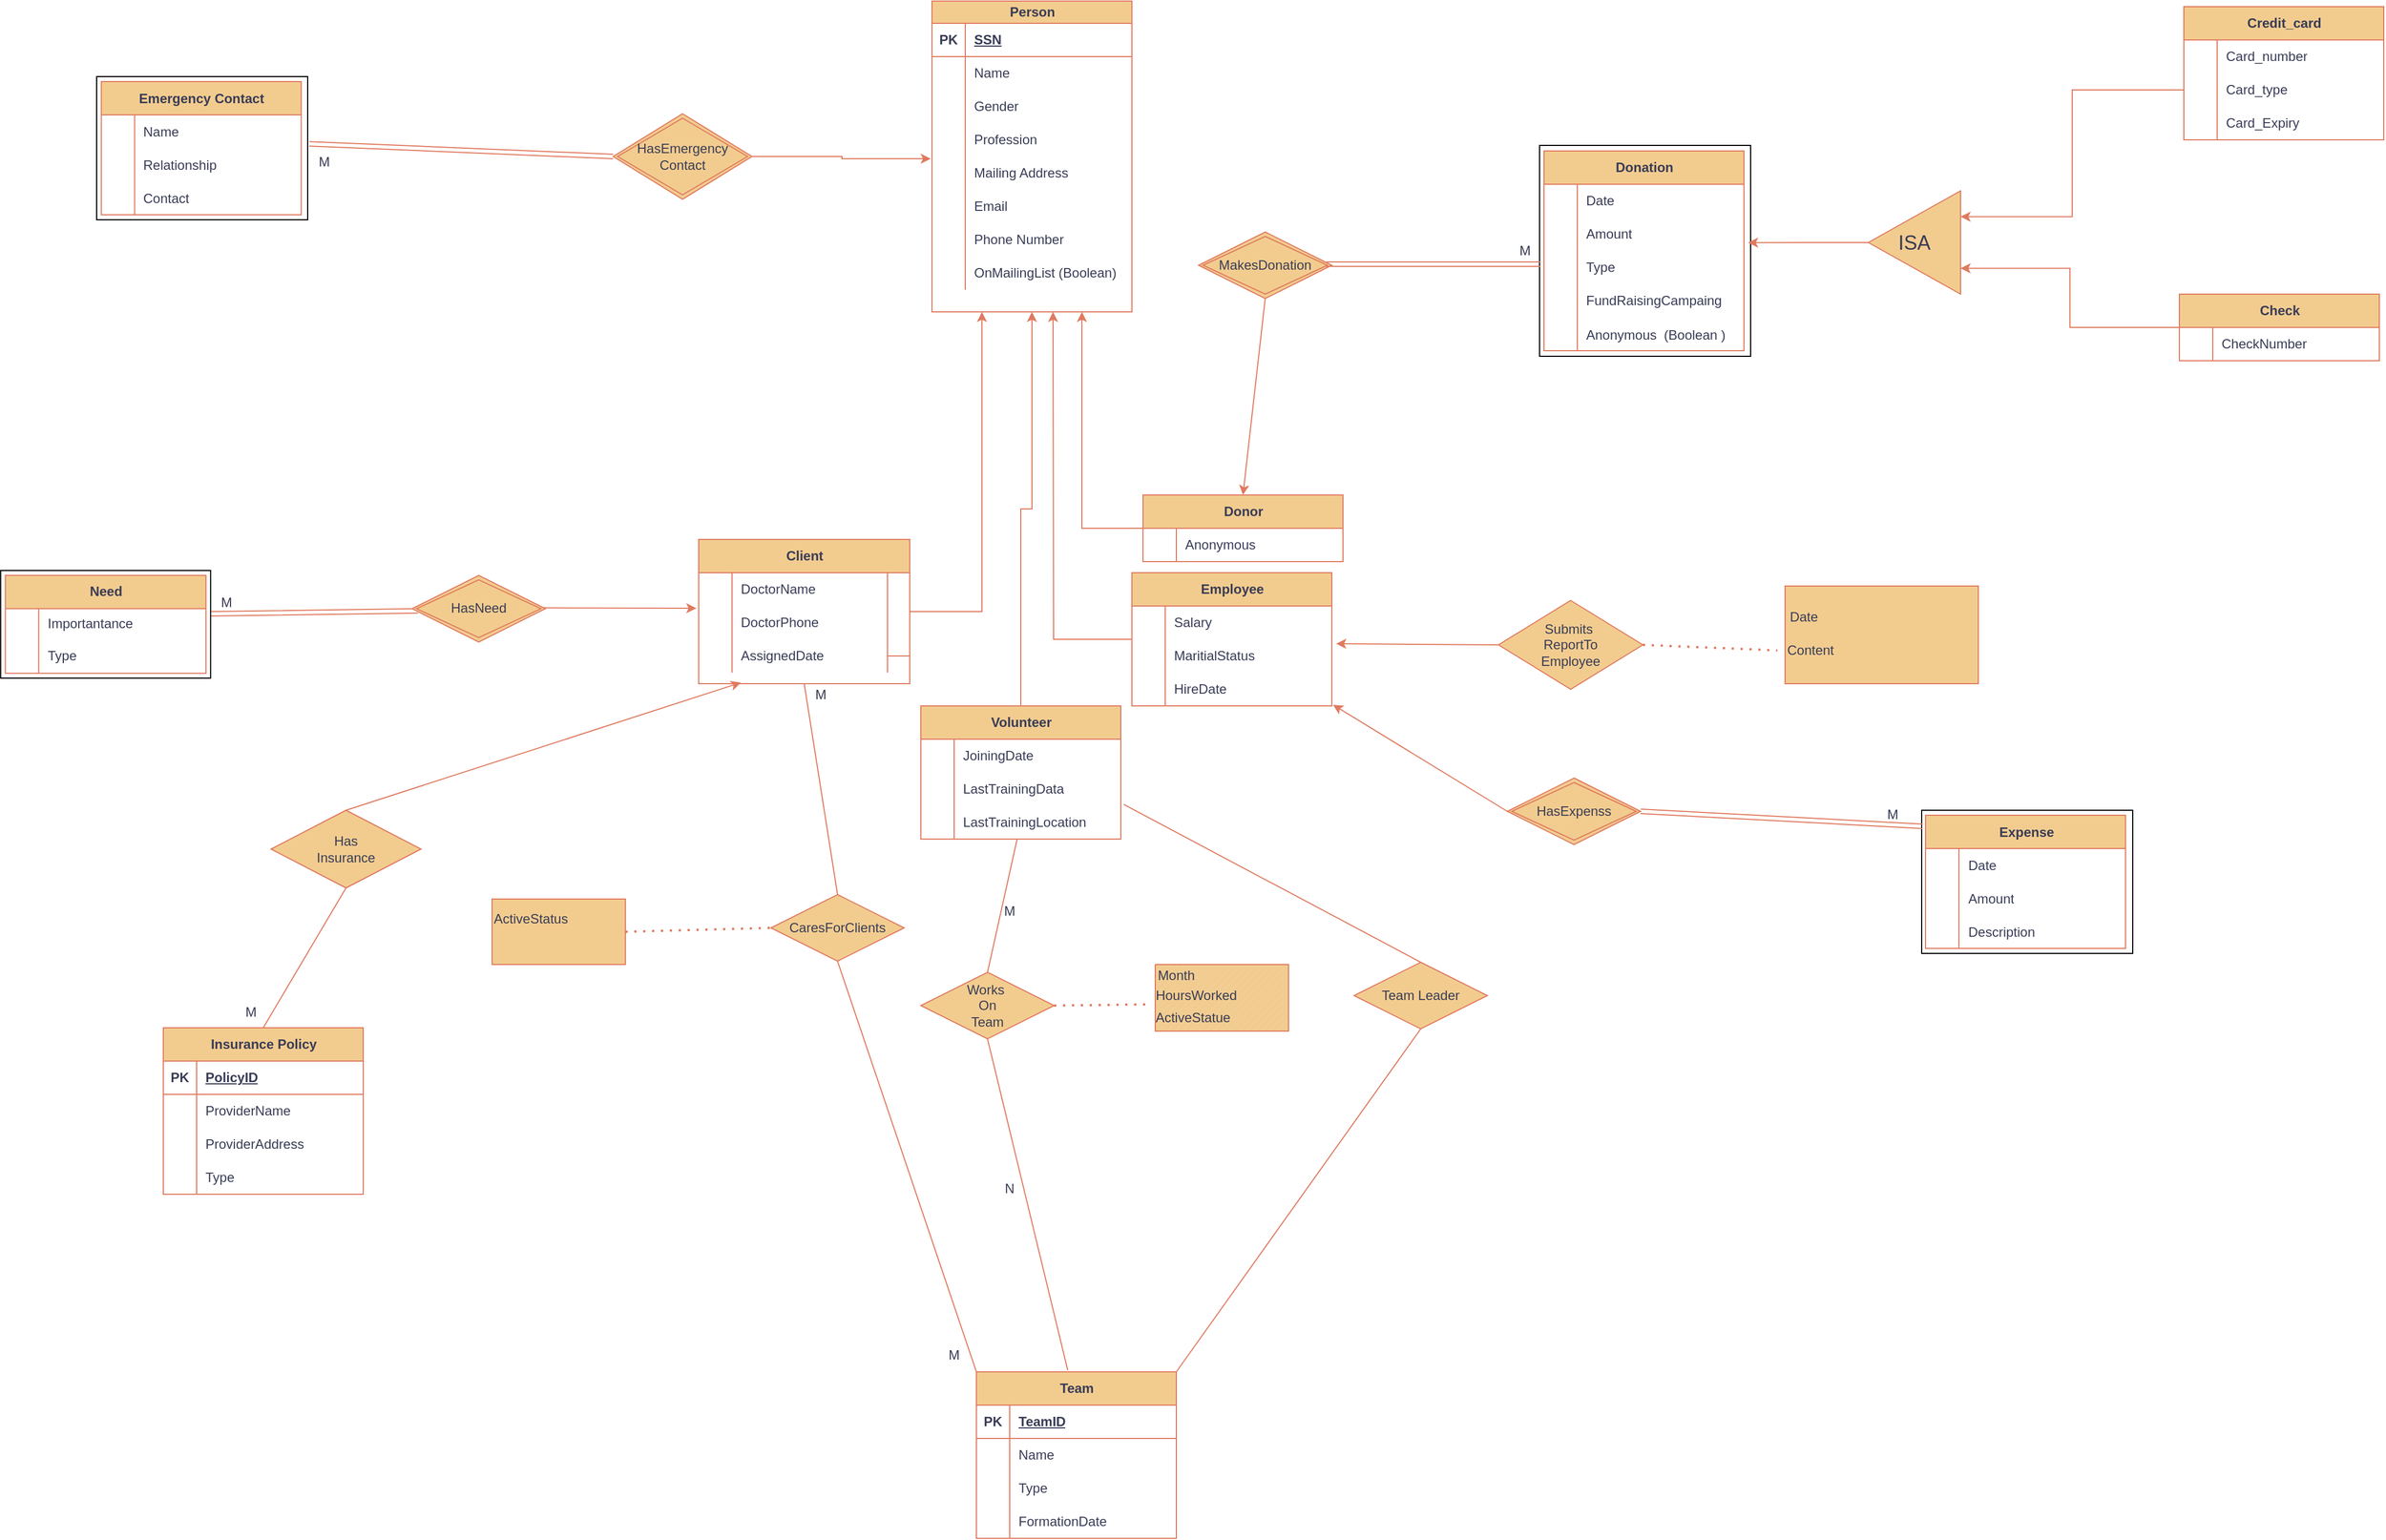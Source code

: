 <mxfile version="24.8.6">
  <diagram name="Page-1" id="UIa_NBIZWrGz9OmeFC9Z">
    <mxGraphModel dx="2372" dy="2367" grid="0" gridSize="10" guides="1" tooltips="1" connect="1" arrows="1" fold="1" page="1" pageScale="1" pageWidth="850" pageHeight="1100" math="0" shadow="0">
      <root>
        <mxCell id="0" />
        <mxCell id="1" parent="0" />
        <mxCell id="KKD2eMfDHWxA5FH26lHS-13" value="Person" style="shape=table;startSize=20;container=1;collapsible=1;childLayout=tableLayout;fixedRows=1;rowLines=0;fontStyle=1;align=center;resizeLast=1;html=1;labelBackgroundColor=none;fillColor=#F2CC8F;strokeColor=#E07A5F;fontColor=#393C56;" parent="1" vertex="1">
          <mxGeometry x="520" y="-135" width="180" height="280" as="geometry" />
        </mxCell>
        <mxCell id="KKD2eMfDHWxA5FH26lHS-14" value="" style="shape=tableRow;horizontal=0;startSize=0;swimlaneHead=0;swimlaneBody=0;fillColor=none;collapsible=0;dropTarget=0;points=[[0,0.5],[1,0.5]];portConstraint=eastwest;top=0;left=0;right=0;bottom=1;labelBackgroundColor=none;strokeColor=#E07A5F;fontColor=#393C56;" parent="KKD2eMfDHWxA5FH26lHS-13" vertex="1">
          <mxGeometry y="20" width="180" height="30" as="geometry" />
        </mxCell>
        <mxCell id="KKD2eMfDHWxA5FH26lHS-15" value="PK" style="shape=partialRectangle;connectable=0;fillColor=none;top=0;left=0;bottom=0;right=0;fontStyle=1;overflow=hidden;whiteSpace=wrap;html=1;labelBackgroundColor=none;strokeColor=#E07A5F;fontColor=#393C56;" parent="KKD2eMfDHWxA5FH26lHS-14" vertex="1">
          <mxGeometry width="30" height="30" as="geometry">
            <mxRectangle width="30" height="30" as="alternateBounds" />
          </mxGeometry>
        </mxCell>
        <mxCell id="KKD2eMfDHWxA5FH26lHS-16" value="SSN" style="shape=partialRectangle;connectable=0;fillColor=none;top=0;left=0;bottom=0;right=0;align=left;spacingLeft=6;fontStyle=5;overflow=hidden;whiteSpace=wrap;html=1;labelBackgroundColor=none;strokeColor=#E07A5F;fontColor=#393C56;" parent="KKD2eMfDHWxA5FH26lHS-14" vertex="1">
          <mxGeometry x="30" width="150" height="30" as="geometry">
            <mxRectangle width="150" height="30" as="alternateBounds" />
          </mxGeometry>
        </mxCell>
        <mxCell id="KKD2eMfDHWxA5FH26lHS-17" value="" style="shape=tableRow;horizontal=0;startSize=0;swimlaneHead=0;swimlaneBody=0;fillColor=none;collapsible=0;dropTarget=0;points=[[0,0.5],[1,0.5]];portConstraint=eastwest;top=0;left=0;right=0;bottom=0;labelBackgroundColor=none;strokeColor=#E07A5F;fontColor=#393C56;" parent="KKD2eMfDHWxA5FH26lHS-13" vertex="1">
          <mxGeometry y="50" width="180" height="30" as="geometry" />
        </mxCell>
        <mxCell id="KKD2eMfDHWxA5FH26lHS-18" value="" style="shape=partialRectangle;connectable=0;fillColor=none;top=0;left=0;bottom=0;right=0;editable=1;overflow=hidden;whiteSpace=wrap;html=1;labelBackgroundColor=none;strokeColor=#E07A5F;fontColor=#393C56;" parent="KKD2eMfDHWxA5FH26lHS-17" vertex="1">
          <mxGeometry width="30" height="30" as="geometry">
            <mxRectangle width="30" height="30" as="alternateBounds" />
          </mxGeometry>
        </mxCell>
        <mxCell id="KKD2eMfDHWxA5FH26lHS-19" value="Name" style="shape=partialRectangle;connectable=0;fillColor=none;top=0;left=0;bottom=0;right=0;align=left;spacingLeft=6;overflow=hidden;whiteSpace=wrap;html=1;labelBackgroundColor=none;strokeColor=#E07A5F;fontColor=#393C56;" parent="KKD2eMfDHWxA5FH26lHS-17" vertex="1">
          <mxGeometry x="30" width="150" height="30" as="geometry">
            <mxRectangle width="150" height="30" as="alternateBounds" />
          </mxGeometry>
        </mxCell>
        <mxCell id="KKD2eMfDHWxA5FH26lHS-20" value="" style="shape=tableRow;horizontal=0;startSize=0;swimlaneHead=0;swimlaneBody=0;fillColor=none;collapsible=0;dropTarget=0;points=[[0,0.5],[1,0.5]];portConstraint=eastwest;top=0;left=0;right=0;bottom=0;labelBackgroundColor=none;strokeColor=#E07A5F;fontColor=#393C56;" parent="KKD2eMfDHWxA5FH26lHS-13" vertex="1">
          <mxGeometry y="80" width="180" height="30" as="geometry" />
        </mxCell>
        <mxCell id="KKD2eMfDHWxA5FH26lHS-21" value="" style="shape=partialRectangle;connectable=0;fillColor=none;top=0;left=0;bottom=0;right=0;editable=1;overflow=hidden;whiteSpace=wrap;html=1;labelBackgroundColor=none;strokeColor=#E07A5F;fontColor=#393C56;" parent="KKD2eMfDHWxA5FH26lHS-20" vertex="1">
          <mxGeometry width="30" height="30" as="geometry">
            <mxRectangle width="30" height="30" as="alternateBounds" />
          </mxGeometry>
        </mxCell>
        <mxCell id="KKD2eMfDHWxA5FH26lHS-22" value="Gender" style="shape=partialRectangle;connectable=0;fillColor=none;top=0;left=0;bottom=0;right=0;align=left;spacingLeft=6;overflow=hidden;whiteSpace=wrap;html=1;labelBackgroundColor=none;strokeColor=#E07A5F;fontColor=#393C56;" parent="KKD2eMfDHWxA5FH26lHS-20" vertex="1">
          <mxGeometry x="30" width="150" height="30" as="geometry">
            <mxRectangle width="150" height="30" as="alternateBounds" />
          </mxGeometry>
        </mxCell>
        <mxCell id="KKD2eMfDHWxA5FH26lHS-23" value="" style="shape=tableRow;horizontal=0;startSize=0;swimlaneHead=0;swimlaneBody=0;fillColor=none;collapsible=0;dropTarget=0;points=[[0,0.5],[1,0.5]];portConstraint=eastwest;top=0;left=0;right=0;bottom=0;labelBackgroundColor=none;strokeColor=#E07A5F;fontColor=#393C56;" parent="KKD2eMfDHWxA5FH26lHS-13" vertex="1">
          <mxGeometry y="110" width="180" height="30" as="geometry" />
        </mxCell>
        <mxCell id="KKD2eMfDHWxA5FH26lHS-24" value="" style="shape=partialRectangle;connectable=0;fillColor=none;top=0;left=0;bottom=0;right=0;editable=1;overflow=hidden;whiteSpace=wrap;html=1;labelBackgroundColor=none;strokeColor=#E07A5F;fontColor=#393C56;" parent="KKD2eMfDHWxA5FH26lHS-23" vertex="1">
          <mxGeometry width="30" height="30" as="geometry">
            <mxRectangle width="30" height="30" as="alternateBounds" />
          </mxGeometry>
        </mxCell>
        <mxCell id="KKD2eMfDHWxA5FH26lHS-25" value="Profession" style="shape=partialRectangle;connectable=0;fillColor=none;top=0;left=0;bottom=0;right=0;align=left;spacingLeft=6;overflow=hidden;whiteSpace=wrap;html=1;labelBackgroundColor=none;strokeColor=#E07A5F;fontColor=#393C56;" parent="KKD2eMfDHWxA5FH26lHS-23" vertex="1">
          <mxGeometry x="30" width="150" height="30" as="geometry">
            <mxRectangle width="150" height="30" as="alternateBounds" />
          </mxGeometry>
        </mxCell>
        <mxCell id="KKD2eMfDHWxA5FH26lHS-26" value="" style="shape=tableRow;horizontal=0;startSize=0;swimlaneHead=0;swimlaneBody=0;fillColor=none;collapsible=0;dropTarget=0;points=[[0,0.5],[1,0.5]];portConstraint=eastwest;top=0;left=0;right=0;bottom=0;labelBackgroundColor=none;strokeColor=#E07A5F;fontColor=#393C56;" parent="KKD2eMfDHWxA5FH26lHS-13" vertex="1">
          <mxGeometry y="140" width="180" height="30" as="geometry" />
        </mxCell>
        <mxCell id="KKD2eMfDHWxA5FH26lHS-27" value="" style="shape=partialRectangle;connectable=0;fillColor=none;top=0;left=0;bottom=0;right=0;editable=1;overflow=hidden;whiteSpace=wrap;html=1;labelBackgroundColor=none;strokeColor=#E07A5F;fontColor=#393C56;" parent="KKD2eMfDHWxA5FH26lHS-26" vertex="1">
          <mxGeometry width="30" height="30" as="geometry">
            <mxRectangle width="30" height="30" as="alternateBounds" />
          </mxGeometry>
        </mxCell>
        <mxCell id="KKD2eMfDHWxA5FH26lHS-28" value="Mailing Address" style="shape=partialRectangle;connectable=0;fillColor=none;top=0;left=0;bottom=0;right=0;align=left;spacingLeft=6;overflow=hidden;whiteSpace=wrap;html=1;labelBackgroundColor=none;strokeColor=#E07A5F;fontColor=#393C56;" parent="KKD2eMfDHWxA5FH26lHS-26" vertex="1">
          <mxGeometry x="30" width="150" height="30" as="geometry">
            <mxRectangle width="150" height="30" as="alternateBounds" />
          </mxGeometry>
        </mxCell>
        <mxCell id="KKD2eMfDHWxA5FH26lHS-29" value="" style="shape=tableRow;horizontal=0;startSize=0;swimlaneHead=0;swimlaneBody=0;fillColor=none;collapsible=0;dropTarget=0;points=[[0,0.5],[1,0.5]];portConstraint=eastwest;top=0;left=0;right=0;bottom=0;labelBackgroundColor=none;strokeColor=#E07A5F;fontColor=#393C56;" parent="KKD2eMfDHWxA5FH26lHS-13" vertex="1">
          <mxGeometry y="170" width="180" height="30" as="geometry" />
        </mxCell>
        <mxCell id="KKD2eMfDHWxA5FH26lHS-30" value="" style="shape=partialRectangle;connectable=0;fillColor=none;top=0;left=0;bottom=0;right=0;editable=1;overflow=hidden;whiteSpace=wrap;html=1;labelBackgroundColor=none;strokeColor=#E07A5F;fontColor=#393C56;" parent="KKD2eMfDHWxA5FH26lHS-29" vertex="1">
          <mxGeometry width="30" height="30" as="geometry">
            <mxRectangle width="30" height="30" as="alternateBounds" />
          </mxGeometry>
        </mxCell>
        <mxCell id="KKD2eMfDHWxA5FH26lHS-31" value="Email" style="shape=partialRectangle;connectable=0;fillColor=none;top=0;left=0;bottom=0;right=0;align=left;spacingLeft=6;overflow=hidden;whiteSpace=wrap;html=1;labelBackgroundColor=none;strokeColor=#E07A5F;fontColor=#393C56;" parent="KKD2eMfDHWxA5FH26lHS-29" vertex="1">
          <mxGeometry x="30" width="150" height="30" as="geometry">
            <mxRectangle width="150" height="30" as="alternateBounds" />
          </mxGeometry>
        </mxCell>
        <mxCell id="KKD2eMfDHWxA5FH26lHS-32" value="" style="shape=tableRow;horizontal=0;startSize=0;swimlaneHead=0;swimlaneBody=0;fillColor=none;collapsible=0;dropTarget=0;points=[[0,0.5],[1,0.5]];portConstraint=eastwest;top=0;left=0;right=0;bottom=0;labelBackgroundColor=none;strokeColor=#E07A5F;fontColor=#393C56;" parent="KKD2eMfDHWxA5FH26lHS-13" vertex="1">
          <mxGeometry y="200" width="180" height="30" as="geometry" />
        </mxCell>
        <mxCell id="KKD2eMfDHWxA5FH26lHS-33" value="" style="shape=partialRectangle;connectable=0;fillColor=none;top=0;left=0;bottom=0;right=0;editable=1;overflow=hidden;whiteSpace=wrap;html=1;labelBackgroundColor=none;strokeColor=#E07A5F;fontColor=#393C56;" parent="KKD2eMfDHWxA5FH26lHS-32" vertex="1">
          <mxGeometry width="30" height="30" as="geometry">
            <mxRectangle width="30" height="30" as="alternateBounds" />
          </mxGeometry>
        </mxCell>
        <mxCell id="KKD2eMfDHWxA5FH26lHS-34" value="Phone Number" style="shape=partialRectangle;connectable=0;fillColor=none;top=0;left=0;bottom=0;right=0;align=left;spacingLeft=6;overflow=hidden;whiteSpace=wrap;html=1;labelBackgroundColor=none;strokeColor=#E07A5F;fontColor=#393C56;" parent="KKD2eMfDHWxA5FH26lHS-32" vertex="1">
          <mxGeometry x="30" width="150" height="30" as="geometry">
            <mxRectangle width="150" height="30" as="alternateBounds" />
          </mxGeometry>
        </mxCell>
        <mxCell id="KKD2eMfDHWxA5FH26lHS-35" value="" style="shape=tableRow;horizontal=0;startSize=0;swimlaneHead=0;swimlaneBody=0;fillColor=none;collapsible=0;dropTarget=0;points=[[0,0.5],[1,0.5]];portConstraint=eastwest;top=0;left=0;right=0;bottom=0;labelBackgroundColor=none;strokeColor=#E07A5F;fontColor=#393C56;" parent="KKD2eMfDHWxA5FH26lHS-13" vertex="1">
          <mxGeometry y="230" width="180" height="30" as="geometry" />
        </mxCell>
        <mxCell id="KKD2eMfDHWxA5FH26lHS-36" value="" style="shape=partialRectangle;connectable=0;fillColor=none;top=0;left=0;bottom=0;right=0;editable=1;overflow=hidden;whiteSpace=wrap;html=1;labelBackgroundColor=none;strokeColor=#E07A5F;fontColor=#393C56;" parent="KKD2eMfDHWxA5FH26lHS-35" vertex="1">
          <mxGeometry width="30" height="30" as="geometry">
            <mxRectangle width="30" height="30" as="alternateBounds" />
          </mxGeometry>
        </mxCell>
        <mxCell id="KKD2eMfDHWxA5FH26lHS-37" value="OnMailingList (Boolean)" style="shape=partialRectangle;connectable=0;fillColor=none;top=0;left=0;bottom=0;right=0;align=left;spacingLeft=6;overflow=hidden;whiteSpace=wrap;html=1;labelBackgroundColor=none;strokeColor=#E07A5F;fontColor=#393C56;" parent="KKD2eMfDHWxA5FH26lHS-35" vertex="1">
          <mxGeometry x="30" width="150" height="30" as="geometry">
            <mxRectangle width="150" height="30" as="alternateBounds" />
          </mxGeometry>
        </mxCell>
        <mxCell id="KKD2eMfDHWxA5FH26lHS-38" value="Client" style="shape=table;startSize=30;container=1;collapsible=1;childLayout=tableLayout;fixedRows=1;rowLines=0;fontStyle=1;align=center;resizeLast=1;html=1;labelBackgroundColor=none;fillColor=#F2CC8F;strokeColor=#E07A5F;fontColor=#393C56;" parent="1" vertex="1">
          <mxGeometry x="310" y="350" width="190" height="130" as="geometry" />
        </mxCell>
        <mxCell id="KKD2eMfDHWxA5FH26lHS-42" value="" style="shape=tableRow;horizontal=0;startSize=0;swimlaneHead=0;swimlaneBody=0;fillColor=none;collapsible=0;dropTarget=0;points=[[0,0.5],[1,0.5]];portConstraint=eastwest;top=0;left=0;right=0;bottom=0;labelBackgroundColor=none;strokeColor=#E07A5F;fontColor=#393C56;" parent="KKD2eMfDHWxA5FH26lHS-38" vertex="1">
          <mxGeometry y="30" width="190" height="30" as="geometry" />
        </mxCell>
        <mxCell id="KKD2eMfDHWxA5FH26lHS-43" value="" style="shape=partialRectangle;connectable=0;fillColor=none;top=0;left=0;bottom=0;right=0;editable=1;overflow=hidden;whiteSpace=wrap;html=1;labelBackgroundColor=none;strokeColor=#E07A5F;fontColor=#393C56;" parent="KKD2eMfDHWxA5FH26lHS-42" vertex="1">
          <mxGeometry width="30" height="30" as="geometry">
            <mxRectangle width="30" height="30" as="alternateBounds" />
          </mxGeometry>
        </mxCell>
        <mxCell id="KKD2eMfDHWxA5FH26lHS-44" value="DoctorName" style="shape=partialRectangle;connectable=0;fillColor=none;top=0;left=0;bottom=0;right=0;align=left;spacingLeft=6;overflow=hidden;whiteSpace=wrap;html=1;labelBackgroundColor=none;strokeColor=#E07A5F;fontColor=#393C56;" parent="KKD2eMfDHWxA5FH26lHS-42" vertex="1">
          <mxGeometry x="30" width="160" height="30" as="geometry">
            <mxRectangle width="160" height="30" as="alternateBounds" />
          </mxGeometry>
        </mxCell>
        <mxCell id="KKD2eMfDHWxA5FH26lHS-45" value="" style="shape=tableRow;horizontal=0;startSize=0;swimlaneHead=0;swimlaneBody=0;fillColor=none;collapsible=0;dropTarget=0;points=[[0,0.5],[1,0.5]];portConstraint=eastwest;top=0;left=0;right=0;bottom=0;labelBackgroundColor=none;strokeColor=#E07A5F;fontColor=#393C56;" parent="KKD2eMfDHWxA5FH26lHS-38" vertex="1">
          <mxGeometry y="60" width="190" height="30" as="geometry" />
        </mxCell>
        <mxCell id="KKD2eMfDHWxA5FH26lHS-46" value="" style="shape=partialRectangle;connectable=0;fillColor=none;top=0;left=0;bottom=0;right=0;editable=1;overflow=hidden;whiteSpace=wrap;html=1;labelBackgroundColor=none;strokeColor=#E07A5F;fontColor=#393C56;" parent="KKD2eMfDHWxA5FH26lHS-45" vertex="1">
          <mxGeometry width="30" height="30" as="geometry">
            <mxRectangle width="30" height="30" as="alternateBounds" />
          </mxGeometry>
        </mxCell>
        <mxCell id="KKD2eMfDHWxA5FH26lHS-47" value="DoctorPhone" style="shape=partialRectangle;connectable=0;fillColor=none;top=0;left=0;bottom=0;right=0;align=left;spacingLeft=6;overflow=hidden;whiteSpace=wrap;html=1;labelBackgroundColor=none;strokeColor=#E07A5F;fontColor=#393C56;" parent="KKD2eMfDHWxA5FH26lHS-45" vertex="1">
          <mxGeometry x="30" width="160" height="30" as="geometry">
            <mxRectangle width="160" height="30" as="alternateBounds" />
          </mxGeometry>
        </mxCell>
        <mxCell id="KKD2eMfDHWxA5FH26lHS-48" value="" style="shape=tableRow;horizontal=0;startSize=0;swimlaneHead=0;swimlaneBody=0;fillColor=none;collapsible=0;dropTarget=0;points=[[0,0.5],[1,0.5]];portConstraint=eastwest;top=0;left=0;right=0;bottom=0;labelBackgroundColor=none;strokeColor=#E07A5F;fontColor=#393C56;" parent="KKD2eMfDHWxA5FH26lHS-38" vertex="1">
          <mxGeometry y="90" width="190" height="30" as="geometry" />
        </mxCell>
        <mxCell id="KKD2eMfDHWxA5FH26lHS-49" value="" style="shape=partialRectangle;connectable=0;fillColor=none;top=0;left=0;bottom=0;right=0;editable=1;overflow=hidden;whiteSpace=wrap;html=1;labelBackgroundColor=none;strokeColor=#E07A5F;fontColor=#393C56;" parent="KKD2eMfDHWxA5FH26lHS-48" vertex="1">
          <mxGeometry width="30" height="30" as="geometry">
            <mxRectangle width="30" height="30" as="alternateBounds" />
          </mxGeometry>
        </mxCell>
        <mxCell id="KKD2eMfDHWxA5FH26lHS-50" value="AssignedDate" style="shape=partialRectangle;connectable=0;fillColor=none;top=0;left=0;bottom=0;right=0;align=left;spacingLeft=6;overflow=hidden;whiteSpace=wrap;html=1;labelBackgroundColor=none;strokeColor=#E07A5F;fontColor=#393C56;" parent="KKD2eMfDHWxA5FH26lHS-48" vertex="1">
          <mxGeometry x="30" width="140" height="30" as="geometry">
            <mxRectangle width="140" height="30" as="alternateBounds" />
          </mxGeometry>
        </mxCell>
        <mxCell id="KKD2eMfDHWxA5FH26lHS-225" value="" style="line;strokeWidth=1;rotatable=0;dashed=0;labelPosition=right;align=left;verticalAlign=middle;spacingTop=0;spacingLeft=6;points=[];portConstraint=eastwest;labelBackgroundColor=none;fillColor=#F2CC8F;strokeColor=#E07A5F;fontColor=#393C56;" parent="KKD2eMfDHWxA5FH26lHS-48" vertex="1">
          <mxGeometry x="170" width="20" height="30" as="geometry">
            <mxRectangle width="20" height="30" as="alternateBounds" />
          </mxGeometry>
        </mxCell>
        <mxCell id="KKD2eMfDHWxA5FH26lHS-203" style="edgeStyle=orthogonalEdgeStyle;rounded=0;orthogonalLoop=1;jettySize=auto;html=1;entryX=0.5;entryY=1;entryDx=0;entryDy=0;labelBackgroundColor=none;fontColor=default;strokeColor=#E07A5F;" parent="1" source="KKD2eMfDHWxA5FH26lHS-51" target="KKD2eMfDHWxA5FH26lHS-13" edge="1">
          <mxGeometry relative="1" as="geometry">
            <mxPoint x="610" y="250" as="targetPoint" />
          </mxGeometry>
        </mxCell>
        <mxCell id="KKD2eMfDHWxA5FH26lHS-51" value="Volunteer" style="shape=table;startSize=30;container=1;collapsible=1;childLayout=tableLayout;fixedRows=1;rowLines=0;fontStyle=1;align=center;resizeLast=1;html=1;labelBackgroundColor=none;fillColor=#F2CC8F;strokeColor=#E07A5F;fontColor=#393C56;" parent="1" vertex="1">
          <mxGeometry x="510" y="500" width="180" height="120" as="geometry" />
        </mxCell>
        <mxCell id="KKD2eMfDHWxA5FH26lHS-55" value="" style="shape=tableRow;horizontal=0;startSize=0;swimlaneHead=0;swimlaneBody=0;fillColor=none;collapsible=0;dropTarget=0;points=[[0,0.5],[1,0.5]];portConstraint=eastwest;top=0;left=0;right=0;bottom=0;labelBackgroundColor=none;strokeColor=#E07A5F;fontColor=#393C56;" parent="KKD2eMfDHWxA5FH26lHS-51" vertex="1">
          <mxGeometry y="30" width="180" height="30" as="geometry" />
        </mxCell>
        <mxCell id="KKD2eMfDHWxA5FH26lHS-56" value="" style="shape=partialRectangle;connectable=0;fillColor=none;top=0;left=0;bottom=0;right=0;editable=1;overflow=hidden;whiteSpace=wrap;html=1;labelBackgroundColor=none;strokeColor=#E07A5F;fontColor=#393C56;" parent="KKD2eMfDHWxA5FH26lHS-55" vertex="1">
          <mxGeometry width="30" height="30" as="geometry">
            <mxRectangle width="30" height="30" as="alternateBounds" />
          </mxGeometry>
        </mxCell>
        <mxCell id="KKD2eMfDHWxA5FH26lHS-57" value="JoiningDate" style="shape=partialRectangle;connectable=0;fillColor=none;top=0;left=0;bottom=0;right=0;align=left;spacingLeft=6;overflow=hidden;whiteSpace=wrap;html=1;labelBackgroundColor=none;strokeColor=#E07A5F;fontColor=#393C56;" parent="KKD2eMfDHWxA5FH26lHS-55" vertex="1">
          <mxGeometry x="30" width="150" height="30" as="geometry">
            <mxRectangle width="150" height="30" as="alternateBounds" />
          </mxGeometry>
        </mxCell>
        <mxCell id="KKD2eMfDHWxA5FH26lHS-58" value="" style="shape=tableRow;horizontal=0;startSize=0;swimlaneHead=0;swimlaneBody=0;fillColor=none;collapsible=0;dropTarget=0;points=[[0,0.5],[1,0.5]];portConstraint=eastwest;top=0;left=0;right=0;bottom=0;labelBackgroundColor=none;strokeColor=#E07A5F;fontColor=#393C56;" parent="KKD2eMfDHWxA5FH26lHS-51" vertex="1">
          <mxGeometry y="60" width="180" height="30" as="geometry" />
        </mxCell>
        <mxCell id="KKD2eMfDHWxA5FH26lHS-59" value="" style="shape=partialRectangle;connectable=0;fillColor=none;top=0;left=0;bottom=0;right=0;editable=1;overflow=hidden;whiteSpace=wrap;html=1;labelBackgroundColor=none;strokeColor=#E07A5F;fontColor=#393C56;" parent="KKD2eMfDHWxA5FH26lHS-58" vertex="1">
          <mxGeometry width="30" height="30" as="geometry">
            <mxRectangle width="30" height="30" as="alternateBounds" />
          </mxGeometry>
        </mxCell>
        <mxCell id="KKD2eMfDHWxA5FH26lHS-60" value="LastTrainingData" style="shape=partialRectangle;connectable=0;fillColor=none;top=0;left=0;bottom=0;right=0;align=left;spacingLeft=6;overflow=hidden;whiteSpace=wrap;html=1;labelBackgroundColor=none;strokeColor=#E07A5F;fontColor=#393C56;" parent="KKD2eMfDHWxA5FH26lHS-58" vertex="1">
          <mxGeometry x="30" width="150" height="30" as="geometry">
            <mxRectangle width="150" height="30" as="alternateBounds" />
          </mxGeometry>
        </mxCell>
        <mxCell id="KKD2eMfDHWxA5FH26lHS-61" value="" style="shape=tableRow;horizontal=0;startSize=0;swimlaneHead=0;swimlaneBody=0;fillColor=none;collapsible=0;dropTarget=0;points=[[0,0.5],[1,0.5]];portConstraint=eastwest;top=0;left=0;right=0;bottom=0;labelBackgroundColor=none;strokeColor=#E07A5F;fontColor=#393C56;" parent="KKD2eMfDHWxA5FH26lHS-51" vertex="1">
          <mxGeometry y="90" width="180" height="30" as="geometry" />
        </mxCell>
        <mxCell id="KKD2eMfDHWxA5FH26lHS-62" value="" style="shape=partialRectangle;connectable=0;fillColor=none;top=0;left=0;bottom=0;right=0;editable=1;overflow=hidden;whiteSpace=wrap;html=1;labelBackgroundColor=none;strokeColor=#E07A5F;fontColor=#393C56;" parent="KKD2eMfDHWxA5FH26lHS-61" vertex="1">
          <mxGeometry width="30" height="30" as="geometry">
            <mxRectangle width="30" height="30" as="alternateBounds" />
          </mxGeometry>
        </mxCell>
        <mxCell id="KKD2eMfDHWxA5FH26lHS-63" value="LastTrainingLocation" style="shape=partialRectangle;connectable=0;fillColor=none;top=0;left=0;bottom=0;right=0;align=left;spacingLeft=6;overflow=hidden;whiteSpace=wrap;html=1;labelBackgroundColor=none;strokeColor=#E07A5F;fontColor=#393C56;" parent="KKD2eMfDHWxA5FH26lHS-61" vertex="1">
          <mxGeometry x="30" width="150" height="30" as="geometry">
            <mxRectangle width="150" height="30" as="alternateBounds" />
          </mxGeometry>
        </mxCell>
        <mxCell id="KKD2eMfDHWxA5FH26lHS-204" style="edgeStyle=orthogonalEdgeStyle;rounded=0;orthogonalLoop=1;jettySize=auto;html=1;labelBackgroundColor=none;fontColor=default;strokeColor=#E07A5F;" parent="1" source="KKD2eMfDHWxA5FH26lHS-64" edge="1">
          <mxGeometry relative="1" as="geometry">
            <mxPoint x="629" y="145" as="targetPoint" />
          </mxGeometry>
        </mxCell>
        <mxCell id="KKD2eMfDHWxA5FH26lHS-64" value="Employee" style="shape=table;startSize=30;container=1;collapsible=1;childLayout=tableLayout;fixedRows=1;rowLines=0;fontStyle=1;align=center;resizeLast=1;html=1;labelBackgroundColor=none;fillColor=#F2CC8F;strokeColor=#E07A5F;fontColor=#393C56;" parent="1" vertex="1">
          <mxGeometry x="700" y="380" width="180" height="120" as="geometry" />
        </mxCell>
        <mxCell id="KKD2eMfDHWxA5FH26lHS-68" value="" style="shape=tableRow;horizontal=0;startSize=0;swimlaneHead=0;swimlaneBody=0;fillColor=none;collapsible=0;dropTarget=0;points=[[0,0.5],[1,0.5]];portConstraint=eastwest;top=0;left=0;right=0;bottom=0;labelBackgroundColor=none;strokeColor=#E07A5F;fontColor=#393C56;" parent="KKD2eMfDHWxA5FH26lHS-64" vertex="1">
          <mxGeometry y="30" width="180" height="30" as="geometry" />
        </mxCell>
        <mxCell id="KKD2eMfDHWxA5FH26lHS-69" value="" style="shape=partialRectangle;connectable=0;fillColor=none;top=0;left=0;bottom=0;right=0;editable=1;overflow=hidden;whiteSpace=wrap;html=1;labelBackgroundColor=none;strokeColor=#E07A5F;fontColor=#393C56;" parent="KKD2eMfDHWxA5FH26lHS-68" vertex="1">
          <mxGeometry width="30" height="30" as="geometry">
            <mxRectangle width="30" height="30" as="alternateBounds" />
          </mxGeometry>
        </mxCell>
        <mxCell id="KKD2eMfDHWxA5FH26lHS-70" value="Salary" style="shape=partialRectangle;connectable=0;fillColor=none;top=0;left=0;bottom=0;right=0;align=left;spacingLeft=6;overflow=hidden;whiteSpace=wrap;html=1;labelBackgroundColor=none;strokeColor=#E07A5F;fontColor=#393C56;" parent="KKD2eMfDHWxA5FH26lHS-68" vertex="1">
          <mxGeometry x="30" width="150" height="30" as="geometry">
            <mxRectangle width="150" height="30" as="alternateBounds" />
          </mxGeometry>
        </mxCell>
        <mxCell id="KKD2eMfDHWxA5FH26lHS-71" value="" style="shape=tableRow;horizontal=0;startSize=0;swimlaneHead=0;swimlaneBody=0;fillColor=none;collapsible=0;dropTarget=0;points=[[0,0.5],[1,0.5]];portConstraint=eastwest;top=0;left=0;right=0;bottom=0;labelBackgroundColor=none;strokeColor=#E07A5F;fontColor=#393C56;" parent="KKD2eMfDHWxA5FH26lHS-64" vertex="1">
          <mxGeometry y="60" width="180" height="30" as="geometry" />
        </mxCell>
        <mxCell id="KKD2eMfDHWxA5FH26lHS-72" value="" style="shape=partialRectangle;connectable=0;fillColor=none;top=0;left=0;bottom=0;right=0;editable=1;overflow=hidden;whiteSpace=wrap;html=1;labelBackgroundColor=none;strokeColor=#E07A5F;fontColor=#393C56;" parent="KKD2eMfDHWxA5FH26lHS-71" vertex="1">
          <mxGeometry width="30" height="30" as="geometry">
            <mxRectangle width="30" height="30" as="alternateBounds" />
          </mxGeometry>
        </mxCell>
        <mxCell id="KKD2eMfDHWxA5FH26lHS-73" value="MaritialStatus" style="shape=partialRectangle;connectable=0;fillColor=none;top=0;left=0;bottom=0;right=0;align=left;spacingLeft=6;overflow=hidden;whiteSpace=wrap;html=1;labelBackgroundColor=none;strokeColor=#E07A5F;fontColor=#393C56;" parent="KKD2eMfDHWxA5FH26lHS-71" vertex="1">
          <mxGeometry x="30" width="150" height="30" as="geometry">
            <mxRectangle width="150" height="30" as="alternateBounds" />
          </mxGeometry>
        </mxCell>
        <mxCell id="KKD2eMfDHWxA5FH26lHS-74" value="" style="shape=tableRow;horizontal=0;startSize=0;swimlaneHead=0;swimlaneBody=0;fillColor=none;collapsible=0;dropTarget=0;points=[[0,0.5],[1,0.5]];portConstraint=eastwest;top=0;left=0;right=0;bottom=0;labelBackgroundColor=none;strokeColor=#E07A5F;fontColor=#393C56;" parent="KKD2eMfDHWxA5FH26lHS-64" vertex="1">
          <mxGeometry y="90" width="180" height="30" as="geometry" />
        </mxCell>
        <mxCell id="KKD2eMfDHWxA5FH26lHS-75" value="" style="shape=partialRectangle;connectable=0;fillColor=none;top=0;left=0;bottom=0;right=0;editable=1;overflow=hidden;whiteSpace=wrap;html=1;labelBackgroundColor=none;strokeColor=#E07A5F;fontColor=#393C56;" parent="KKD2eMfDHWxA5FH26lHS-74" vertex="1">
          <mxGeometry width="30" height="30" as="geometry">
            <mxRectangle width="30" height="30" as="alternateBounds" />
          </mxGeometry>
        </mxCell>
        <mxCell id="KKD2eMfDHWxA5FH26lHS-76" value="HireDate" style="shape=partialRectangle;connectable=0;fillColor=none;top=0;left=0;bottom=0;right=0;align=left;spacingLeft=6;overflow=hidden;whiteSpace=wrap;html=1;labelBackgroundColor=none;strokeColor=#E07A5F;fontColor=#393C56;" parent="KKD2eMfDHWxA5FH26lHS-74" vertex="1">
          <mxGeometry x="30" width="150" height="30" as="geometry">
            <mxRectangle width="150" height="30" as="alternateBounds" />
          </mxGeometry>
        </mxCell>
        <mxCell id="KKD2eMfDHWxA5FH26lHS-77" value="Donor" style="shape=table;startSize=30;container=1;collapsible=1;childLayout=tableLayout;fixedRows=1;rowLines=0;fontStyle=1;align=center;resizeLast=1;html=1;labelBackgroundColor=none;fillColor=#F2CC8F;strokeColor=#E07A5F;fontColor=#393C56;" parent="1" vertex="1">
          <mxGeometry x="710" y="310" width="180" height="60" as="geometry" />
        </mxCell>
        <mxCell id="KKD2eMfDHWxA5FH26lHS-87" value="" style="shape=tableRow;horizontal=0;startSize=0;swimlaneHead=0;swimlaneBody=0;fillColor=none;collapsible=0;dropTarget=0;points=[[0,0.5],[1,0.5]];portConstraint=eastwest;top=0;left=0;right=0;bottom=0;labelBackgroundColor=none;strokeColor=#E07A5F;fontColor=#393C56;" parent="KKD2eMfDHWxA5FH26lHS-77" vertex="1">
          <mxGeometry y="30" width="180" height="30" as="geometry" />
        </mxCell>
        <mxCell id="KKD2eMfDHWxA5FH26lHS-88" value="" style="shape=partialRectangle;connectable=0;fillColor=none;top=0;left=0;bottom=0;right=0;editable=1;overflow=hidden;whiteSpace=wrap;html=1;labelBackgroundColor=none;strokeColor=#E07A5F;fontColor=#393C56;" parent="KKD2eMfDHWxA5FH26lHS-87" vertex="1">
          <mxGeometry width="30" height="30" as="geometry">
            <mxRectangle width="30" height="30" as="alternateBounds" />
          </mxGeometry>
        </mxCell>
        <mxCell id="KKD2eMfDHWxA5FH26lHS-89" value="Anonymous" style="shape=partialRectangle;connectable=0;fillColor=none;top=0;left=0;bottom=0;right=0;align=left;spacingLeft=6;overflow=hidden;whiteSpace=wrap;html=1;labelBackgroundColor=none;strokeColor=#E07A5F;fontColor=#393C56;" parent="KKD2eMfDHWxA5FH26lHS-87" vertex="1">
          <mxGeometry x="30" width="150" height="30" as="geometry">
            <mxRectangle width="150" height="30" as="alternateBounds" />
          </mxGeometry>
        </mxCell>
        <mxCell id="KKD2eMfDHWxA5FH26lHS-93" value="Team" style="shape=table;startSize=30;container=1;collapsible=1;childLayout=tableLayout;fixedRows=1;rowLines=0;fontStyle=1;align=center;resizeLast=1;html=1;labelBackgroundColor=none;fillColor=#F2CC8F;strokeColor=#E07A5F;fontColor=#393C56;" parent="1" vertex="1">
          <mxGeometry x="560" y="1100" width="180" height="150" as="geometry" />
        </mxCell>
        <mxCell id="KKD2eMfDHWxA5FH26lHS-94" value="" style="shape=tableRow;horizontal=0;startSize=0;swimlaneHead=0;swimlaneBody=0;fillColor=none;collapsible=0;dropTarget=0;points=[[0,0.5],[1,0.5]];portConstraint=eastwest;top=0;left=0;right=0;bottom=1;labelBackgroundColor=none;strokeColor=#E07A5F;fontColor=#393C56;" parent="KKD2eMfDHWxA5FH26lHS-93" vertex="1">
          <mxGeometry y="30" width="180" height="30" as="geometry" />
        </mxCell>
        <mxCell id="KKD2eMfDHWxA5FH26lHS-95" value="PK" style="shape=partialRectangle;connectable=0;fillColor=none;top=0;left=0;bottom=0;right=0;fontStyle=1;overflow=hidden;whiteSpace=wrap;html=1;labelBackgroundColor=none;strokeColor=#E07A5F;fontColor=#393C56;" parent="KKD2eMfDHWxA5FH26lHS-94" vertex="1">
          <mxGeometry width="30" height="30" as="geometry">
            <mxRectangle width="30" height="30" as="alternateBounds" />
          </mxGeometry>
        </mxCell>
        <mxCell id="KKD2eMfDHWxA5FH26lHS-96" value="TeamID" style="shape=partialRectangle;connectable=0;fillColor=none;top=0;left=0;bottom=0;right=0;align=left;spacingLeft=6;fontStyle=5;overflow=hidden;whiteSpace=wrap;html=1;labelBackgroundColor=none;strokeColor=#E07A5F;fontColor=#393C56;" parent="KKD2eMfDHWxA5FH26lHS-94" vertex="1">
          <mxGeometry x="30" width="150" height="30" as="geometry">
            <mxRectangle width="150" height="30" as="alternateBounds" />
          </mxGeometry>
        </mxCell>
        <mxCell id="KKD2eMfDHWxA5FH26lHS-97" value="" style="shape=tableRow;horizontal=0;startSize=0;swimlaneHead=0;swimlaneBody=0;fillColor=none;collapsible=0;dropTarget=0;points=[[0,0.5],[1,0.5]];portConstraint=eastwest;top=0;left=0;right=0;bottom=0;labelBackgroundColor=none;strokeColor=#E07A5F;fontColor=#393C56;" parent="KKD2eMfDHWxA5FH26lHS-93" vertex="1">
          <mxGeometry y="60" width="180" height="30" as="geometry" />
        </mxCell>
        <mxCell id="KKD2eMfDHWxA5FH26lHS-98" value="" style="shape=partialRectangle;connectable=0;fillColor=none;top=0;left=0;bottom=0;right=0;editable=1;overflow=hidden;whiteSpace=wrap;html=1;labelBackgroundColor=none;strokeColor=#E07A5F;fontColor=#393C56;" parent="KKD2eMfDHWxA5FH26lHS-97" vertex="1">
          <mxGeometry width="30" height="30" as="geometry">
            <mxRectangle width="30" height="30" as="alternateBounds" />
          </mxGeometry>
        </mxCell>
        <mxCell id="KKD2eMfDHWxA5FH26lHS-99" value="Name" style="shape=partialRectangle;connectable=0;fillColor=none;top=0;left=0;bottom=0;right=0;align=left;spacingLeft=6;overflow=hidden;whiteSpace=wrap;html=1;labelBackgroundColor=none;strokeColor=#E07A5F;fontColor=#393C56;" parent="KKD2eMfDHWxA5FH26lHS-97" vertex="1">
          <mxGeometry x="30" width="150" height="30" as="geometry">
            <mxRectangle width="150" height="30" as="alternateBounds" />
          </mxGeometry>
        </mxCell>
        <mxCell id="KKD2eMfDHWxA5FH26lHS-100" value="" style="shape=tableRow;horizontal=0;startSize=0;swimlaneHead=0;swimlaneBody=0;fillColor=none;collapsible=0;dropTarget=0;points=[[0,0.5],[1,0.5]];portConstraint=eastwest;top=0;left=0;right=0;bottom=0;labelBackgroundColor=none;strokeColor=#E07A5F;fontColor=#393C56;" parent="KKD2eMfDHWxA5FH26lHS-93" vertex="1">
          <mxGeometry y="90" width="180" height="30" as="geometry" />
        </mxCell>
        <mxCell id="KKD2eMfDHWxA5FH26lHS-101" value="" style="shape=partialRectangle;connectable=0;fillColor=none;top=0;left=0;bottom=0;right=0;editable=1;overflow=hidden;whiteSpace=wrap;html=1;labelBackgroundColor=none;strokeColor=#E07A5F;fontColor=#393C56;" parent="KKD2eMfDHWxA5FH26lHS-100" vertex="1">
          <mxGeometry width="30" height="30" as="geometry">
            <mxRectangle width="30" height="30" as="alternateBounds" />
          </mxGeometry>
        </mxCell>
        <mxCell id="KKD2eMfDHWxA5FH26lHS-102" value="Type" style="shape=partialRectangle;connectable=0;fillColor=none;top=0;left=0;bottom=0;right=0;align=left;spacingLeft=6;overflow=hidden;whiteSpace=wrap;html=1;labelBackgroundColor=none;strokeColor=#E07A5F;fontColor=#393C56;" parent="KKD2eMfDHWxA5FH26lHS-100" vertex="1">
          <mxGeometry x="30" width="150" height="30" as="geometry">
            <mxRectangle width="150" height="30" as="alternateBounds" />
          </mxGeometry>
        </mxCell>
        <mxCell id="KKD2eMfDHWxA5FH26lHS-103" value="" style="shape=tableRow;horizontal=0;startSize=0;swimlaneHead=0;swimlaneBody=0;fillColor=none;collapsible=0;dropTarget=0;points=[[0,0.5],[1,0.5]];portConstraint=eastwest;top=0;left=0;right=0;bottom=0;labelBackgroundColor=none;strokeColor=#E07A5F;fontColor=#393C56;" parent="KKD2eMfDHWxA5FH26lHS-93" vertex="1">
          <mxGeometry y="120" width="180" height="30" as="geometry" />
        </mxCell>
        <mxCell id="KKD2eMfDHWxA5FH26lHS-104" value="" style="shape=partialRectangle;connectable=0;fillColor=none;top=0;left=0;bottom=0;right=0;editable=1;overflow=hidden;whiteSpace=wrap;html=1;labelBackgroundColor=none;strokeColor=#E07A5F;fontColor=#393C56;" parent="KKD2eMfDHWxA5FH26lHS-103" vertex="1">
          <mxGeometry width="30" height="30" as="geometry">
            <mxRectangle width="30" height="30" as="alternateBounds" />
          </mxGeometry>
        </mxCell>
        <mxCell id="KKD2eMfDHWxA5FH26lHS-105" value="FormationDate" style="shape=partialRectangle;connectable=0;fillColor=none;top=0;left=0;bottom=0;right=0;align=left;spacingLeft=6;overflow=hidden;whiteSpace=wrap;html=1;labelBackgroundColor=none;strokeColor=#E07A5F;fontColor=#393C56;" parent="KKD2eMfDHWxA5FH26lHS-103" vertex="1">
          <mxGeometry x="30" width="150" height="30" as="geometry">
            <mxRectangle width="150" height="30" as="alternateBounds" />
          </mxGeometry>
        </mxCell>
        <mxCell id="KKD2eMfDHWxA5FH26lHS-119" value="Insurance Policy" style="shape=table;startSize=30;container=1;collapsible=1;childLayout=tableLayout;fixedRows=1;rowLines=0;fontStyle=1;align=center;resizeLast=1;html=1;labelBackgroundColor=none;fillColor=#F2CC8F;strokeColor=#E07A5F;fontColor=#393C56;" parent="1" vertex="1">
          <mxGeometry x="-172" y="790" width="180" height="150" as="geometry" />
        </mxCell>
        <mxCell id="KKD2eMfDHWxA5FH26lHS-120" value="" style="shape=tableRow;horizontal=0;startSize=0;swimlaneHead=0;swimlaneBody=0;fillColor=none;collapsible=0;dropTarget=0;points=[[0,0.5],[1,0.5]];portConstraint=eastwest;top=0;left=0;right=0;bottom=1;labelBackgroundColor=none;strokeColor=#E07A5F;fontColor=#393C56;" parent="KKD2eMfDHWxA5FH26lHS-119" vertex="1">
          <mxGeometry y="30" width="180" height="30" as="geometry" />
        </mxCell>
        <mxCell id="KKD2eMfDHWxA5FH26lHS-121" value="PK" style="shape=partialRectangle;connectable=0;fillColor=none;top=0;left=0;bottom=0;right=0;fontStyle=1;overflow=hidden;whiteSpace=wrap;html=1;labelBackgroundColor=none;strokeColor=#E07A5F;fontColor=#393C56;" parent="KKD2eMfDHWxA5FH26lHS-120" vertex="1">
          <mxGeometry width="30" height="30" as="geometry">
            <mxRectangle width="30" height="30" as="alternateBounds" />
          </mxGeometry>
        </mxCell>
        <mxCell id="KKD2eMfDHWxA5FH26lHS-122" value="PolicyID" style="shape=partialRectangle;connectable=0;fillColor=none;top=0;left=0;bottom=0;right=0;align=left;spacingLeft=6;fontStyle=5;overflow=hidden;whiteSpace=wrap;html=1;labelBackgroundColor=none;strokeColor=#E07A5F;fontColor=#393C56;" parent="KKD2eMfDHWxA5FH26lHS-120" vertex="1">
          <mxGeometry x="30" width="150" height="30" as="geometry">
            <mxRectangle width="150" height="30" as="alternateBounds" />
          </mxGeometry>
        </mxCell>
        <mxCell id="KKD2eMfDHWxA5FH26lHS-123" value="" style="shape=tableRow;horizontal=0;startSize=0;swimlaneHead=0;swimlaneBody=0;fillColor=none;collapsible=0;dropTarget=0;points=[[0,0.5],[1,0.5]];portConstraint=eastwest;top=0;left=0;right=0;bottom=0;labelBackgroundColor=none;strokeColor=#E07A5F;fontColor=#393C56;" parent="KKD2eMfDHWxA5FH26lHS-119" vertex="1">
          <mxGeometry y="60" width="180" height="30" as="geometry" />
        </mxCell>
        <mxCell id="KKD2eMfDHWxA5FH26lHS-124" value="" style="shape=partialRectangle;connectable=0;fillColor=none;top=0;left=0;bottom=0;right=0;editable=1;overflow=hidden;whiteSpace=wrap;html=1;labelBackgroundColor=none;strokeColor=#E07A5F;fontColor=#393C56;" parent="KKD2eMfDHWxA5FH26lHS-123" vertex="1">
          <mxGeometry width="30" height="30" as="geometry">
            <mxRectangle width="30" height="30" as="alternateBounds" />
          </mxGeometry>
        </mxCell>
        <mxCell id="KKD2eMfDHWxA5FH26lHS-125" value="ProviderName" style="shape=partialRectangle;connectable=0;fillColor=none;top=0;left=0;bottom=0;right=0;align=left;spacingLeft=6;overflow=hidden;whiteSpace=wrap;html=1;labelBackgroundColor=none;strokeColor=#E07A5F;fontColor=#393C56;" parent="KKD2eMfDHWxA5FH26lHS-123" vertex="1">
          <mxGeometry x="30" width="150" height="30" as="geometry">
            <mxRectangle width="150" height="30" as="alternateBounds" />
          </mxGeometry>
        </mxCell>
        <mxCell id="KKD2eMfDHWxA5FH26lHS-126" value="" style="shape=tableRow;horizontal=0;startSize=0;swimlaneHead=0;swimlaneBody=0;fillColor=none;collapsible=0;dropTarget=0;points=[[0,0.5],[1,0.5]];portConstraint=eastwest;top=0;left=0;right=0;bottom=0;labelBackgroundColor=none;strokeColor=#E07A5F;fontColor=#393C56;" parent="KKD2eMfDHWxA5FH26lHS-119" vertex="1">
          <mxGeometry y="90" width="180" height="30" as="geometry" />
        </mxCell>
        <mxCell id="KKD2eMfDHWxA5FH26lHS-127" value="" style="shape=partialRectangle;connectable=0;fillColor=none;top=0;left=0;bottom=0;right=0;editable=1;overflow=hidden;whiteSpace=wrap;html=1;labelBackgroundColor=none;strokeColor=#E07A5F;fontColor=#393C56;" parent="KKD2eMfDHWxA5FH26lHS-126" vertex="1">
          <mxGeometry width="30" height="30" as="geometry">
            <mxRectangle width="30" height="30" as="alternateBounds" />
          </mxGeometry>
        </mxCell>
        <mxCell id="KKD2eMfDHWxA5FH26lHS-128" value="ProviderAddress" style="shape=partialRectangle;connectable=0;fillColor=none;top=0;left=0;bottom=0;right=0;align=left;spacingLeft=6;overflow=hidden;whiteSpace=wrap;html=1;labelBackgroundColor=none;strokeColor=#E07A5F;fontColor=#393C56;" parent="KKD2eMfDHWxA5FH26lHS-126" vertex="1">
          <mxGeometry x="30" width="150" height="30" as="geometry">
            <mxRectangle width="150" height="30" as="alternateBounds" />
          </mxGeometry>
        </mxCell>
        <mxCell id="KKD2eMfDHWxA5FH26lHS-129" value="" style="shape=tableRow;horizontal=0;startSize=0;swimlaneHead=0;swimlaneBody=0;fillColor=none;collapsible=0;dropTarget=0;points=[[0,0.5],[1,0.5]];portConstraint=eastwest;top=0;left=0;right=0;bottom=0;labelBackgroundColor=none;strokeColor=#E07A5F;fontColor=#393C56;" parent="KKD2eMfDHWxA5FH26lHS-119" vertex="1">
          <mxGeometry y="120" width="180" height="30" as="geometry" />
        </mxCell>
        <mxCell id="KKD2eMfDHWxA5FH26lHS-130" value="" style="shape=partialRectangle;connectable=0;fillColor=none;top=0;left=0;bottom=0;right=0;editable=1;overflow=hidden;whiteSpace=wrap;html=1;labelBackgroundColor=none;strokeColor=#E07A5F;fontColor=#393C56;" parent="KKD2eMfDHWxA5FH26lHS-129" vertex="1">
          <mxGeometry width="30" height="30" as="geometry">
            <mxRectangle width="30" height="30" as="alternateBounds" />
          </mxGeometry>
        </mxCell>
        <mxCell id="KKD2eMfDHWxA5FH26lHS-131" value="Type" style="shape=partialRectangle;connectable=0;fillColor=none;top=0;left=0;bottom=0;right=0;align=left;spacingLeft=6;overflow=hidden;whiteSpace=wrap;html=1;labelBackgroundColor=none;strokeColor=#E07A5F;fontColor=#393C56;" parent="KKD2eMfDHWxA5FH26lHS-129" vertex="1">
          <mxGeometry x="30" width="150" height="30" as="geometry">
            <mxRectangle width="150" height="30" as="alternateBounds" />
          </mxGeometry>
        </mxCell>
        <mxCell id="KKD2eMfDHWxA5FH26lHS-206" style="edgeStyle=orthogonalEdgeStyle;rounded=0;orthogonalLoop=1;jettySize=auto;html=1;entryX=0.25;entryY=1;entryDx=0;entryDy=0;labelBackgroundColor=none;fontColor=default;strokeColor=#E07A5F;" parent="1" source="KKD2eMfDHWxA5FH26lHS-38" target="KKD2eMfDHWxA5FH26lHS-13" edge="1">
          <mxGeometry relative="1" as="geometry">
            <mxPoint x="579.04" y="250.98" as="targetPoint" />
          </mxGeometry>
        </mxCell>
        <mxCell id="KKD2eMfDHWxA5FH26lHS-207" style="edgeStyle=orthogonalEdgeStyle;rounded=0;orthogonalLoop=1;jettySize=auto;html=1;labelBackgroundColor=none;fontColor=default;strokeColor=#E07A5F;entryX=0.75;entryY=1;entryDx=0;entryDy=0;" parent="1" source="KKD2eMfDHWxA5FH26lHS-77" target="KKD2eMfDHWxA5FH26lHS-13" edge="1">
          <mxGeometry relative="1" as="geometry">
            <mxPoint x="644" y="253" as="targetPoint" />
          </mxGeometry>
        </mxCell>
        <mxCell id="KKD2eMfDHWxA5FH26lHS-222" value="M" style="text;html=1;align=center;verticalAlign=middle;whiteSpace=wrap;rounded=0;labelBackgroundColor=none;fontColor=#393C56;" parent="1" vertex="1">
          <mxGeometry x="-57" y="-5" width="60" height="30" as="geometry" />
        </mxCell>
        <mxCell id="KKD2eMfDHWxA5FH26lHS-231" value="M" style="text;html=1;align=center;verticalAlign=middle;whiteSpace=wrap;rounded=0;labelBackgroundColor=none;fontColor=#393C56;" parent="1" vertex="1">
          <mxGeometry x="-145" y="392" width="60" height="30" as="geometry" />
        </mxCell>
        <mxCell id="KKD2eMfDHWxA5FH26lHS-233" value="Has&lt;div&gt;Insurance&lt;/div&gt;" style="shape=rhombus;perimeter=rhombusPerimeter;whiteSpace=wrap;html=1;align=center;labelBackgroundColor=none;fillColor=#F2CC8F;strokeColor=#E07A5F;fontColor=#393C56;" parent="1" vertex="1">
          <mxGeometry x="-75" y="594" width="135" height="70" as="geometry" />
        </mxCell>
        <mxCell id="KKD2eMfDHWxA5FH26lHS-235" value="" style="endArrow=none;html=1;rounded=0;entryX=0.5;entryY=1;entryDx=0;entryDy=0;exitX=0.5;exitY=0;exitDx=0;exitDy=0;labelBackgroundColor=none;fontColor=default;strokeColor=#E07A5F;" parent="1" source="KKD2eMfDHWxA5FH26lHS-119" target="KKD2eMfDHWxA5FH26lHS-233" edge="1">
          <mxGeometry width="50" height="50" relative="1" as="geometry">
            <mxPoint x="372.5" y="800" as="sourcePoint" />
            <mxPoint x="422.5" y="750" as="targetPoint" />
          </mxGeometry>
        </mxCell>
        <mxCell id="KKD2eMfDHWxA5FH26lHS-239" value="M" style="text;html=1;align=center;verticalAlign=middle;whiteSpace=wrap;rounded=0;labelBackgroundColor=none;fontColor=#393C56;" parent="1" vertex="1">
          <mxGeometry x="-123" y="761" width="60" height="30" as="geometry" />
        </mxCell>
        <mxCell id="KKD2eMfDHWxA5FH26lHS-241" value="Works&amp;nbsp;&lt;div&gt;On&lt;/div&gt;&lt;div&gt;Team&lt;/div&gt;" style="shape=rhombus;perimeter=rhombusPerimeter;whiteSpace=wrap;html=1;align=center;labelBackgroundColor=none;fillColor=#F2CC8F;strokeColor=#E07A5F;fontColor=#393C56;" parent="1" vertex="1">
          <mxGeometry x="510" y="740" width="120" height="60" as="geometry" />
        </mxCell>
        <mxCell id="KKD2eMfDHWxA5FH26lHS-244" value="" style="endArrow=none;html=1;rounded=0;exitX=0.5;exitY=0;exitDx=0;exitDy=0;labelBackgroundColor=none;fontColor=default;strokeColor=#E07A5F;" parent="1" source="KKD2eMfDHWxA5FH26lHS-241" target="KKD2eMfDHWxA5FH26lHS-61" edge="1">
          <mxGeometry width="50" height="50" relative="1" as="geometry">
            <mxPoint x="600" y="710" as="sourcePoint" />
            <mxPoint x="600" y="650" as="targetPoint" />
          </mxGeometry>
        </mxCell>
        <mxCell id="KKD2eMfDHWxA5FH26lHS-245" value="" style="endArrow=none;html=1;rounded=0;entryX=0.5;entryY=1;entryDx=0;entryDy=0;exitX=0.457;exitY=-0.009;exitDx=0;exitDy=0;exitPerimeter=0;labelBackgroundColor=none;fontColor=default;strokeColor=#E07A5F;" parent="1" source="KKD2eMfDHWxA5FH26lHS-93" target="KKD2eMfDHWxA5FH26lHS-241" edge="1">
          <mxGeometry width="50" height="50" relative="1" as="geometry">
            <mxPoint x="620" y="850" as="sourcePoint" />
            <mxPoint x="670" y="800" as="targetPoint" />
          </mxGeometry>
        </mxCell>
        <mxCell id="KKD2eMfDHWxA5FH26lHS-246" value="M" style="text;html=1;align=center;verticalAlign=middle;whiteSpace=wrap;rounded=0;labelBackgroundColor=none;fontColor=#393C56;" parent="1" vertex="1">
          <mxGeometry x="560" y="670" width="60" height="30" as="geometry" />
        </mxCell>
        <mxCell id="KKD2eMfDHWxA5FH26lHS-247" value="N" style="text;html=1;align=center;verticalAlign=middle;whiteSpace=wrap;rounded=0;labelBackgroundColor=none;fontColor=#393C56;" parent="1" vertex="1">
          <mxGeometry x="560" y="920" width="60" height="30" as="geometry" />
        </mxCell>
        <mxCell id="KKD2eMfDHWxA5FH26lHS-248" style="edgeStyle=orthogonalEdgeStyle;rounded=0;orthogonalLoop=1;jettySize=auto;html=1;exitX=0.5;exitY=1;exitDx=0;exitDy=0;labelBackgroundColor=none;fontColor=default;strokeColor=#E07A5F;" parent="1" source="KKD2eMfDHWxA5FH26lHS-239" target="KKD2eMfDHWxA5FH26lHS-239" edge="1">
          <mxGeometry relative="1" as="geometry" />
        </mxCell>
        <mxCell id="KKD2eMfDHWxA5FH26lHS-249" value="" style="endArrow=none;html=1;rounded=0;entryX=0.5;entryY=0;entryDx=0;entryDy=0;labelBackgroundColor=none;fontColor=default;strokeColor=#E07A5F;" parent="1" edge="1">
          <mxGeometry width="50" height="50" relative="1" as="geometry">
            <mxPoint x="398" y="480" as="sourcePoint" />
            <mxPoint x="360" y="480" as="targetPoint" />
          </mxGeometry>
        </mxCell>
        <mxCell id="KKD2eMfDHWxA5FH26lHS-250" value="CaresForClients" style="shape=rhombus;perimeter=rhombusPerimeter;whiteSpace=wrap;html=1;align=center;labelBackgroundColor=none;fillColor=#F2CC8F;strokeColor=#E07A5F;fontColor=#393C56;" parent="1" vertex="1">
          <mxGeometry x="375" y="670" width="120" height="60" as="geometry" />
        </mxCell>
        <mxCell id="KKD2eMfDHWxA5FH26lHS-252" value="" style="endArrow=none;html=1;rounded=0;entryX=0;entryY=0;entryDx=0;entryDy=0;exitX=0.5;exitY=1;exitDx=0;exitDy=0;labelBackgroundColor=none;fontColor=default;strokeColor=#E07A5F;" parent="1" source="KKD2eMfDHWxA5FH26lHS-250" target="KKD2eMfDHWxA5FH26lHS-93" edge="1">
          <mxGeometry width="50" height="50" relative="1" as="geometry">
            <mxPoint x="440" y="790" as="sourcePoint" />
            <mxPoint x="545" y="905" as="targetPoint" />
          </mxGeometry>
        </mxCell>
        <mxCell id="KKD2eMfDHWxA5FH26lHS-254" value="" style="endArrow=none;html=1;rounded=0;entryX=0.5;entryY=1;entryDx=0;entryDy=0;exitX=0.5;exitY=0;exitDx=0;exitDy=0;labelBackgroundColor=none;fontColor=default;strokeColor=#E07A5F;" parent="1" source="KKD2eMfDHWxA5FH26lHS-250" target="KKD2eMfDHWxA5FH26lHS-38" edge="1">
          <mxGeometry width="50" height="50" relative="1" as="geometry">
            <mxPoint x="400" y="650" as="sourcePoint" />
            <mxPoint x="450" y="600" as="targetPoint" />
          </mxGeometry>
        </mxCell>
        <mxCell id="KKD2eMfDHWxA5FH26lHS-257" value="M" style="text;html=1;align=center;verticalAlign=middle;whiteSpace=wrap;rounded=0;labelBackgroundColor=none;fontColor=#393C56;" parent="1" vertex="1">
          <mxGeometry x="510" y="1070" width="60" height="30" as="geometry" />
        </mxCell>
        <mxCell id="KKD2eMfDHWxA5FH26lHS-258" value="M" style="text;html=1;align=center;verticalAlign=middle;whiteSpace=wrap;rounded=0;labelBackgroundColor=none;fontColor=#393C56;" parent="1" vertex="1">
          <mxGeometry x="390" y="475" width="60" height="30" as="geometry" />
        </mxCell>
        <mxCell id="KKD2eMfDHWxA5FH26lHS-259" value="Team Leader" style="shape=rhombus;perimeter=rhombusPerimeter;whiteSpace=wrap;html=1;align=center;labelBackgroundColor=none;fillColor=#F2CC8F;strokeColor=#E07A5F;fontColor=#393C56;" parent="1" vertex="1">
          <mxGeometry x="900" y="731" width="120" height="60" as="geometry" />
        </mxCell>
        <mxCell id="KKD2eMfDHWxA5FH26lHS-260" value="" style="endArrow=none;html=1;rounded=0;entryX=0.5;entryY=0;entryDx=0;entryDy=0;exitX=1.015;exitY=-0.042;exitDx=0;exitDy=0;exitPerimeter=0;labelBackgroundColor=none;fontColor=default;strokeColor=#E07A5F;" parent="1" source="KKD2eMfDHWxA5FH26lHS-61" target="KKD2eMfDHWxA5FH26lHS-259" edge="1">
          <mxGeometry width="50" height="50" relative="1" as="geometry">
            <mxPoint x="730" y="610" as="sourcePoint" />
            <mxPoint x="810" y="640" as="targetPoint" />
          </mxGeometry>
        </mxCell>
        <mxCell id="KKD2eMfDHWxA5FH26lHS-261" value="" style="endArrow=none;html=1;rounded=0;entryX=0.5;entryY=1;entryDx=0;entryDy=0;exitX=1;exitY=0;exitDx=0;exitDy=0;labelBackgroundColor=none;fontColor=default;strokeColor=#E07A5F;" parent="1" source="KKD2eMfDHWxA5FH26lHS-93" target="KKD2eMfDHWxA5FH26lHS-259" edge="1">
          <mxGeometry width="50" height="50" relative="1" as="geometry">
            <mxPoint x="800" y="850" as="sourcePoint" />
            <mxPoint x="850" y="800" as="targetPoint" />
          </mxGeometry>
        </mxCell>
        <mxCell id="KKD2eMfDHWxA5FH26lHS-276" value="Submits&amp;nbsp;&lt;div&gt;ReportTo&lt;/div&gt;&lt;div&gt;Employee&lt;/div&gt;" style="shape=rhombus;perimeter=rhombusPerimeter;whiteSpace=wrap;html=1;align=center;labelBackgroundColor=none;fillColor=#F2CC8F;strokeColor=#E07A5F;fontColor=#393C56;" parent="1" vertex="1">
          <mxGeometry x="1030" y="405" width="130" height="80" as="geometry" />
        </mxCell>
        <mxCell id="KKD2eMfDHWxA5FH26lHS-284" value="M" style="text;html=1;align=center;verticalAlign=middle;whiteSpace=wrap;rounded=0;labelBackgroundColor=none;fontColor=#393C56;" parent="1" vertex="1">
          <mxGeometry x="1354.5" y="583" width="60" height="30" as="geometry" />
        </mxCell>
        <mxCell id="KKD2eMfDHWxA5FH26lHS-289" value="M" style="text;html=1;align=center;verticalAlign=middle;whiteSpace=wrap;rounded=0;labelBackgroundColor=none;fontColor=#393C56;" parent="1" vertex="1">
          <mxGeometry x="1024" y="75" width="60" height="30" as="geometry" />
        </mxCell>
        <mxCell id="ee1TjJ4NZM1b7YtHS9lV-1" value="" style="endArrow=classic;html=1;rounded=0;exitX=0.5;exitY=0;exitDx=0;exitDy=0;labelBackgroundColor=none;strokeColor=#E07A5F;fontColor=default;" parent="1" source="KKD2eMfDHWxA5FH26lHS-233" edge="1">
          <mxGeometry width="50" height="50" relative="1" as="geometry">
            <mxPoint x="321" y="607" as="sourcePoint" />
            <mxPoint x="348" y="479" as="targetPoint" />
            <Array as="points" />
          </mxGeometry>
        </mxCell>
        <mxCell id="ee1TjJ4NZM1b7YtHS9lV-3" value="" style="endArrow=classic;html=1;rounded=0;exitX=0.964;exitY=0.487;exitDx=0;exitDy=0;exitPerimeter=0;entryX=-0.011;entryY=0.067;entryDx=0;entryDy=0;entryPerimeter=0;labelBackgroundColor=none;strokeColor=#E07A5F;fontColor=default;" parent="1" source="MWMiU2al3-OT94j2-ib6-172" target="KKD2eMfDHWxA5FH26lHS-45" edge="1">
          <mxGeometry width="50" height="50" relative="1" as="geometry">
            <mxPoint x="170" y="413.98" as="sourcePoint" />
            <mxPoint x="235" y="376" as="targetPoint" />
          </mxGeometry>
        </mxCell>
        <mxCell id="ee1TjJ4NZM1b7YtHS9lV-4" value="" style="endArrow=classic;html=1;rounded=0;entryX=0.5;entryY=0;entryDx=0;entryDy=0;labelBackgroundColor=none;strokeColor=#E07A5F;fontColor=default;exitX=0.5;exitY=1;exitDx=0;exitDy=0;" parent="1" source="MWMiU2al3-OT94j2-ib6-168" target="KKD2eMfDHWxA5FH26lHS-77" edge="1">
          <mxGeometry width="50" height="50" relative="1" as="geometry">
            <mxPoint x="942" y="234" as="sourcePoint" />
            <mxPoint x="848" y="175" as="targetPoint" />
          </mxGeometry>
        </mxCell>
        <mxCell id="ee1TjJ4NZM1b7YtHS9lV-5" value="" style="endArrow=classic;html=1;rounded=0;exitX=0;exitY=0.5;exitDx=0;exitDy=0;entryX=1.022;entryY=0.133;entryDx=0;entryDy=0;entryPerimeter=0;labelBackgroundColor=none;strokeColor=#E07A5F;fontColor=default;" parent="1" source="KKD2eMfDHWxA5FH26lHS-276" target="KKD2eMfDHWxA5FH26lHS-71" edge="1">
          <mxGeometry width="50" height="50" relative="1" as="geometry">
            <mxPoint x="925" y="453" as="sourcePoint" />
            <mxPoint x="975" y="403" as="targetPoint" />
          </mxGeometry>
        </mxCell>
        <mxCell id="ee1TjJ4NZM1b7YtHS9lV-6" value="" style="endArrow=classic;html=1;rounded=0;entryX=1.006;entryY=0.967;entryDx=0;entryDy=0;entryPerimeter=0;labelBackgroundColor=none;strokeColor=#E07A5F;fontColor=default;exitX=0;exitY=0.5;exitDx=0;exitDy=0;" parent="1" source="MWMiU2al3-OT94j2-ib6-176" target="KKD2eMfDHWxA5FH26lHS-74" edge="1">
          <mxGeometry width="50" height="50" relative="1" as="geometry">
            <mxPoint x="1035" y="595" as="sourcePoint" />
            <mxPoint x="1008.98" y="514" as="targetPoint" />
          </mxGeometry>
        </mxCell>
        <mxCell id="MWMiU2al3-OT94j2-ib6-26" value="&lt;span style=&quot;caret-color: rgba(0, 0, 0, 0); color: rgba(0, 0, 0, 0); font-family: monospace; font-size: 0px; text-align: start; white-space: nowrap;&quot;&gt;%3CmxGraphModel%3E%3Croot%3E%3CmxCell%20id%3D%220%22%2F%3E%3CmxCell%20id%3D%221%22%20parent%3D%220%22%2F%3E%3CmxCell%20id%3D%222%22%20value%3D%22Need%22%20style%3D%22shape%3Dtable%3BstartSize%3D30%3Bcontainer%3D1%3Bcollapsible%3D1%3BchildLayout%3DtableLayout%3BfixedRows%3D1%3BrowLines%3D0%3BfontStyle%3D1%3Balign%3Dcenter%3BresizeLast%3D1%3Bhtml%3D1%3BlabelBackgroundColor%3Dnone%3BfillColor%3D%23F2CC8F%3BstrokeColor%3D%23E07A5F%3BfontColor%3D%23393C56%3B%22%20vertex%3D%221%22%20parent%3D%221%22%3E%3CmxGeometry%20x%3D%22-293%22%20y%3D%22356.7%22%20width%3D%22180%22%20height%3D%2288.3%22%20as%3D%22geometry%22%2F%3E%3C%2FmxCell%3E%3CmxCell%20id%3D%223%22%20value%3D%22%22%20style%3D%22shape%3DtableRow%3Bhorizontal%3D0%3BstartSize%3D0%3BswimlaneHead%3D0%3BswimlaneBody%3D0%3BfillColor%3Dnone%3Bcollapsible%3D0%3BdropTarget%3D0%3Bpoints%3D%5B%5B0%2C0.5%5D%2C%5B1%2C0.5%5D%5D%3BportConstraint%3Deastwest%3Btop%3D0%3Bleft%3D0%3Bright%3D0%3Bbottom%3D0%3BlabelBackgroundColor%3Dnone%3BstrokeColor%3D%23E07A5F%3BfontColor%3D%23393C56%3B%22%20vertex%3D%221%22%20parent%3D%222%22%3E%3CmxGeometry%20y%3D%2230%22%20width%3D%22180%22%20height%3D%2228%22%20as%3D%22geometry%22%2F%3E%3C%2FmxCell%3E%3CmxCell%20id%3D%224%22%20value%3D%22%22%20style%3D%22shape%3DpartialRectangle%3Bconnectable%3D0%3BfillColor%3Dnone%3Btop%3D0%3Bleft%3D0%3Bbottom%3D0%3Bright%3D0%3Beditable%3D1%3Boverflow%3Dhidden%3BwhiteSpace%3Dwrap%3Bhtml%3D1%3BlabelBackgroundColor%3Dnone%3BstrokeColor%3D%23E07A5F%3BfontColor%3D%23393C56%3B%22%20vertex%3D%221%22%20parent%3D%223%22%3E%3CmxGeometry%20width%3D%2230%22%20height%3D%2228%22%20as%3D%22geometry%22%3E%3CmxRectangle%20width%3D%2230%22%20height%3D%2228%22%20as%3D%22alternateBounds%22%2F%3E%3C%2FmxGeometry%3E%3C%2FmxCell%3E%3CmxCell%20id%3D%225%22%20value%3D%22Importantance%22%20style%3D%22shape%3DpartialRectangle%3Bconnectable%3D0%3BfillColor%3Dnone%3Btop%3D0%3Bleft%3D0%3Bbottom%3D0%3Bright%3D0%3Balign%3Dleft%3BspacingLeft%3D6%3Boverflow%3Dhidden%3BwhiteSpace%3Dwrap%3Bhtml%3D1%3BlabelBackgroundColor%3Dnone%3BstrokeColor%3D%23E07A5F%3BfontColor%3D%23393C56%3B%22%20vertex%3D%221%22%20parent%3D%223%22%3E%3CmxGeometry%20x%3D%2230%22%20width%3D%22150%22%20height%3D%2228%22%20as%3D%22geometry%22%3E%3CmxRectangle%20width%3D%22150%22%20height%3D%2228%22%20as%3D%22alternateBounds%22%2F%3E%3C%2FmxGeometry%3E%3C%2FmxCell%3E%3CmxCell%20id%3D%226%22%20value%3D%22%22%20style%3D%22shape%3DtableRow%3Bhorizontal%3D0%3BstartSize%3D0%3BswimlaneHead%3D0%3BswimlaneBody%3D0%3BfillColor%3Dnone%3Bcollapsible%3D0%3BdropTarget%3D0%3Bpoints%3D%5B%5B0%2C0.5%5D%2C%5B1%2C0.5%5D%5D%3BportConstraint%3Deastwest%3Btop%3D0%3Bleft%3D0%3Bright%3D0%3Bbottom%3D0%3BlabelBackgroundColor%3Dnone%3BstrokeColor%3D%23E07A5F%3BfontColor%3D%23393C56%3B%22%20vertex%3D%221%22%20parent%3D%222%22%3E%3CmxGeometry%20y%3D%2258%22%20width%3D%22180%22%20height%3D%2230%22%20as%3D%22geometry%22%2F%3E%3C%2FmxCell%3E%3CmxCell%20id%3D%227%22%20value%3D%22%22%20style%3D%22shape%3DpartialRectangle%3Bconnectable%3D0%3BfillColor%3Dnone%3Btop%3D0%3Bleft%3D0%3Bbottom%3D0%3Bright%3D0%3Beditable%3D1%3Boverflow%3Dhidden%3BwhiteSpace%3Dwrap%3Bhtml%3D1%3BlabelBackgroundColor%3Dnone%3BstrokeColor%3D%23E07A5F%3BfontColor%3D%23393C56%3B%22%20vertex%3D%221%22%20parent%3D%226%22%3E%3CmxGeometry%20width%3D%2230%22%20height%3D%2230%22%20as%3D%22geometry%22%3E%3CmxRectangle%20width%3D%2230%22%20height%3D%2230%22%20as%3D%22alternateBounds%22%2F%3E%3C%2FmxGeometry%3E%3C%2FmxCell%3E%3CmxCell%20id%3D%228%22%20value%3D%22Type%22%20style%3D%22shape%3DpartialRectangle%3Bconnectable%3D0%3BfillColor%3Dnone%3Btop%3D0%3Bleft%3D0%3Bbottom%3D0%3Bright%3D0%3Balign%3Dleft%3BspacingLeft%3D6%3Boverflow%3Dhidden%3BwhiteSpace%3Dwrap%3Bhtml%3D1%3BlabelBackgroundColor%3Dnone%3BstrokeColor%3D%23E07A5F%3BfontColor%3D%23393C56%3B%22%20vertex%3D%221%22%20parent%3D%226%22%3E%3CmxGeometry%20x%3D%2230%22%20width%3D%22150%22%20height%3D%2230%22%20as%3D%22geometry%22%3E%3CmxRectangle%20width%3D%22150%22%20height%3D%2230%22%20as%3D%22alternateBounds%22%2F%3E%3C%2FmxGeometry%3E%3C%2FmxCell%3E%3C%2Froot%3E%3C%2FmxGraphModel%3E&lt;/span&gt;" style="whiteSpace=wrap;html=1;align=center;" parent="1" vertex="1">
          <mxGeometry x="-318.39" y="378" width="189" height="97" as="geometry" />
        </mxCell>
        <mxCell id="MWMiU2al3-OT94j2-ib6-27" value="Need" style="shape=table;startSize=30;container=1;collapsible=1;childLayout=tableLayout;fixedRows=1;rowLines=0;fontStyle=1;align=center;resizeLast=1;html=1;labelBackgroundColor=none;fillColor=#F2CC8F;strokeColor=#E07A5F;fontColor=#393C56;" parent="1" vertex="1">
          <mxGeometry x="-314.19" y="382.43" width="180.607" height="88.15" as="geometry" />
        </mxCell>
        <mxCell id="MWMiU2al3-OT94j2-ib6-28" value="" style="shape=tableRow;horizontal=0;startSize=0;swimlaneHead=0;swimlaneBody=0;fillColor=none;collapsible=0;dropTarget=0;points=[[0,0.5],[1,0.5]];portConstraint=eastwest;top=0;left=0;right=0;bottom=0;labelBackgroundColor=none;strokeColor=#E07A5F;fontColor=#393C56;" parent="MWMiU2al3-OT94j2-ib6-27" vertex="1">
          <mxGeometry y="30" width="180.607" height="28" as="geometry" />
        </mxCell>
        <mxCell id="MWMiU2al3-OT94j2-ib6-29" value="" style="shape=partialRectangle;connectable=0;fillColor=none;top=0;left=0;bottom=0;right=0;editable=1;overflow=hidden;whiteSpace=wrap;html=1;labelBackgroundColor=none;strokeColor=#E07A5F;fontColor=#393C56;" parent="MWMiU2al3-OT94j2-ib6-28" vertex="1">
          <mxGeometry width="30" height="28" as="geometry">
            <mxRectangle width="30" height="28" as="alternateBounds" />
          </mxGeometry>
        </mxCell>
        <mxCell id="MWMiU2al3-OT94j2-ib6-30" value="Importantance" style="shape=partialRectangle;connectable=0;fillColor=none;top=0;left=0;bottom=0;right=0;align=left;spacingLeft=6;overflow=hidden;whiteSpace=wrap;html=1;labelBackgroundColor=none;strokeColor=#E07A5F;fontColor=#393C56;" parent="MWMiU2al3-OT94j2-ib6-28" vertex="1">
          <mxGeometry x="30" width="150.607" height="28" as="geometry">
            <mxRectangle width="150.607" height="28" as="alternateBounds" />
          </mxGeometry>
        </mxCell>
        <mxCell id="MWMiU2al3-OT94j2-ib6-31" value="" style="shape=tableRow;horizontal=0;startSize=0;swimlaneHead=0;swimlaneBody=0;fillColor=none;collapsible=0;dropTarget=0;points=[[0,0.5],[1,0.5]];portConstraint=eastwest;top=0;left=0;right=0;bottom=0;labelBackgroundColor=none;strokeColor=#E07A5F;fontColor=#393C56;" parent="MWMiU2al3-OT94j2-ib6-27" vertex="1">
          <mxGeometry y="58" width="180.607" height="30" as="geometry" />
        </mxCell>
        <mxCell id="MWMiU2al3-OT94j2-ib6-32" value="" style="shape=partialRectangle;connectable=0;fillColor=none;top=0;left=0;bottom=0;right=0;editable=1;overflow=hidden;whiteSpace=wrap;html=1;labelBackgroundColor=none;strokeColor=#E07A5F;fontColor=#393C56;" parent="MWMiU2al3-OT94j2-ib6-31" vertex="1">
          <mxGeometry width="30" height="30" as="geometry">
            <mxRectangle width="30" height="30" as="alternateBounds" />
          </mxGeometry>
        </mxCell>
        <mxCell id="MWMiU2al3-OT94j2-ib6-33" value="Type" style="shape=partialRectangle;connectable=0;fillColor=none;top=0;left=0;bottom=0;right=0;align=left;spacingLeft=6;overflow=hidden;whiteSpace=wrap;html=1;labelBackgroundColor=none;strokeColor=#E07A5F;fontColor=#393C56;" parent="MWMiU2al3-OT94j2-ib6-31" vertex="1">
          <mxGeometry x="30" width="150.607" height="30" as="geometry">
            <mxRectangle width="150.607" height="30" as="alternateBounds" />
          </mxGeometry>
        </mxCell>
        <mxCell id="MWMiU2al3-OT94j2-ib6-38" value="" style="whiteSpace=wrap;html=1;align=center;" parent="1" vertex="1">
          <mxGeometry x="-232" y="-67" width="190" height="129" as="geometry" />
        </mxCell>
        <mxCell id="MWMiU2al3-OT94j2-ib6-41" value="Emergency Contact" style="shape=table;startSize=30;container=1;collapsible=1;childLayout=tableLayout;fixedRows=1;rowLines=0;fontStyle=1;align=center;resizeLast=1;html=1;labelBackgroundColor=none;fillColor=#F2CC8F;strokeColor=#E07A5F;fontColor=#393C56;" parent="1" vertex="1">
          <mxGeometry x="-227.79" y="-62.5" width="180" height="120" as="geometry" />
        </mxCell>
        <mxCell id="MWMiU2al3-OT94j2-ib6-42" value="" style="shape=tableRow;horizontal=0;startSize=0;swimlaneHead=0;swimlaneBody=0;fillColor=none;collapsible=0;dropTarget=0;points=[[0,0.5],[1,0.5]];portConstraint=eastwest;top=0;left=0;right=0;bottom=0;labelBackgroundColor=none;strokeColor=#E07A5F;fontColor=#393C56;" parent="MWMiU2al3-OT94j2-ib6-41" vertex="1">
          <mxGeometry y="30" width="180" height="30" as="geometry" />
        </mxCell>
        <mxCell id="MWMiU2al3-OT94j2-ib6-43" value="" style="shape=partialRectangle;connectable=0;fillColor=none;top=0;left=0;bottom=0;right=0;editable=1;overflow=hidden;whiteSpace=wrap;html=1;labelBackgroundColor=none;strokeColor=#E07A5F;fontColor=#393C56;" parent="MWMiU2al3-OT94j2-ib6-42" vertex="1">
          <mxGeometry width="30" height="30" as="geometry">
            <mxRectangle width="30" height="30" as="alternateBounds" />
          </mxGeometry>
        </mxCell>
        <mxCell id="MWMiU2al3-OT94j2-ib6-44" value="Name" style="shape=partialRectangle;connectable=0;fillColor=none;top=0;left=0;bottom=0;right=0;align=left;spacingLeft=6;overflow=hidden;whiteSpace=wrap;html=1;labelBackgroundColor=none;strokeColor=#E07A5F;fontColor=#393C56;" parent="MWMiU2al3-OT94j2-ib6-42" vertex="1">
          <mxGeometry x="30" width="150" height="30" as="geometry">
            <mxRectangle width="150" height="30" as="alternateBounds" />
          </mxGeometry>
        </mxCell>
        <mxCell id="MWMiU2al3-OT94j2-ib6-48" value="" style="shape=tableRow;horizontal=0;startSize=0;swimlaneHead=0;swimlaneBody=0;fillColor=none;collapsible=0;dropTarget=0;points=[[0,0.5],[1,0.5]];portConstraint=eastwest;top=0;left=0;right=0;bottom=0;labelBackgroundColor=none;strokeColor=#E07A5F;fontColor=#393C56;" parent="MWMiU2al3-OT94j2-ib6-41" vertex="1">
          <mxGeometry y="60" width="180" height="30" as="geometry" />
        </mxCell>
        <mxCell id="MWMiU2al3-OT94j2-ib6-49" value="" style="shape=partialRectangle;connectable=0;fillColor=none;top=0;left=0;bottom=0;right=0;editable=1;overflow=hidden;whiteSpace=wrap;html=1;labelBackgroundColor=none;strokeColor=#E07A5F;fontColor=#393C56;" parent="MWMiU2al3-OT94j2-ib6-48" vertex="1">
          <mxGeometry width="30" height="30" as="geometry">
            <mxRectangle width="30" height="30" as="alternateBounds" />
          </mxGeometry>
        </mxCell>
        <mxCell id="MWMiU2al3-OT94j2-ib6-50" value="Relationship" style="shape=partialRectangle;connectable=0;fillColor=none;top=0;left=0;bottom=0;right=0;align=left;spacingLeft=6;overflow=hidden;whiteSpace=wrap;html=1;labelBackgroundColor=none;strokeColor=#E07A5F;fontColor=#393C56;" parent="MWMiU2al3-OT94j2-ib6-48" vertex="1">
          <mxGeometry x="30" width="150" height="30" as="geometry">
            <mxRectangle width="150" height="30" as="alternateBounds" />
          </mxGeometry>
        </mxCell>
        <mxCell id="MWMiU2al3-OT94j2-ib6-51" value="" style="shape=tableRow;horizontal=0;startSize=0;swimlaneHead=0;swimlaneBody=0;fillColor=none;collapsible=0;dropTarget=0;points=[[0,0.5],[1,0.5]];portConstraint=eastwest;top=0;left=0;right=0;bottom=0;labelBackgroundColor=none;strokeColor=#E07A5F;fontColor=#393C56;" parent="MWMiU2al3-OT94j2-ib6-41" vertex="1">
          <mxGeometry y="90" width="180" height="30" as="geometry" />
        </mxCell>
        <mxCell id="MWMiU2al3-OT94j2-ib6-52" value="" style="shape=partialRectangle;connectable=0;fillColor=none;top=0;left=0;bottom=0;right=0;editable=1;overflow=hidden;whiteSpace=wrap;html=1;labelBackgroundColor=none;strokeColor=#E07A5F;fontColor=#393C56;" parent="MWMiU2al3-OT94j2-ib6-51" vertex="1">
          <mxGeometry width="30" height="30" as="geometry">
            <mxRectangle width="30" height="30" as="alternateBounds" />
          </mxGeometry>
        </mxCell>
        <mxCell id="MWMiU2al3-OT94j2-ib6-53" value="Contact" style="shape=partialRectangle;connectable=0;fillColor=none;top=0;left=0;bottom=0;right=0;align=left;spacingLeft=6;overflow=hidden;whiteSpace=wrap;html=1;labelBackgroundColor=none;strokeColor=#E07A5F;fontColor=#393C56;" parent="MWMiU2al3-OT94j2-ib6-51" vertex="1">
          <mxGeometry x="30" width="150" height="30" as="geometry">
            <mxRectangle width="150" height="30" as="alternateBounds" />
          </mxGeometry>
        </mxCell>
        <mxCell id="MWMiU2al3-OT94j2-ib6-54" value="" style="whiteSpace=wrap;html=1;align=center;" parent="1" vertex="1">
          <mxGeometry x="1411" y="594" width="190" height="129" as="geometry" />
        </mxCell>
        <mxCell id="MWMiU2al3-OT94j2-ib6-55" value="Expense" style="shape=table;startSize=30;container=1;collapsible=1;childLayout=tableLayout;fixedRows=1;rowLines=0;fontStyle=1;align=center;resizeLast=1;html=1;labelBackgroundColor=none;fillColor=#F2CC8F;strokeColor=#E07A5F;fontColor=#393C56;" parent="1" vertex="1">
          <mxGeometry x="1414.5" y="598.5" width="180" height="120" as="geometry" />
        </mxCell>
        <mxCell id="MWMiU2al3-OT94j2-ib6-56" value="" style="shape=tableRow;horizontal=0;startSize=0;swimlaneHead=0;swimlaneBody=0;fillColor=none;collapsible=0;dropTarget=0;points=[[0,0.5],[1,0.5]];portConstraint=eastwest;top=0;left=0;right=0;bottom=0;labelBackgroundColor=none;strokeColor=#E07A5F;fontColor=#393C56;" parent="MWMiU2al3-OT94j2-ib6-55" vertex="1">
          <mxGeometry y="30" width="180" height="30" as="geometry" />
        </mxCell>
        <mxCell id="MWMiU2al3-OT94j2-ib6-57" value="" style="shape=partialRectangle;connectable=0;fillColor=none;top=0;left=0;bottom=0;right=0;editable=1;overflow=hidden;whiteSpace=wrap;html=1;labelBackgroundColor=none;strokeColor=#E07A5F;fontColor=#393C56;" parent="MWMiU2al3-OT94j2-ib6-56" vertex="1">
          <mxGeometry width="30" height="30" as="geometry">
            <mxRectangle width="30" height="30" as="alternateBounds" />
          </mxGeometry>
        </mxCell>
        <mxCell id="MWMiU2al3-OT94j2-ib6-58" value="Date" style="shape=partialRectangle;connectable=0;fillColor=none;top=0;left=0;bottom=0;right=0;align=left;spacingLeft=6;overflow=hidden;whiteSpace=wrap;html=1;labelBackgroundColor=none;strokeColor=#E07A5F;fontColor=#393C56;" parent="MWMiU2al3-OT94j2-ib6-56" vertex="1">
          <mxGeometry x="30" width="150" height="30" as="geometry">
            <mxRectangle width="150" height="30" as="alternateBounds" />
          </mxGeometry>
        </mxCell>
        <mxCell id="MWMiU2al3-OT94j2-ib6-59" value="" style="shape=tableRow;horizontal=0;startSize=0;swimlaneHead=0;swimlaneBody=0;fillColor=none;collapsible=0;dropTarget=0;points=[[0,0.5],[1,0.5]];portConstraint=eastwest;top=0;left=0;right=0;bottom=0;labelBackgroundColor=none;strokeColor=#E07A5F;fontColor=#393C56;" parent="MWMiU2al3-OT94j2-ib6-55" vertex="1">
          <mxGeometry y="60" width="180" height="30" as="geometry" />
        </mxCell>
        <mxCell id="MWMiU2al3-OT94j2-ib6-60" value="" style="shape=partialRectangle;connectable=0;fillColor=none;top=0;left=0;bottom=0;right=0;editable=1;overflow=hidden;whiteSpace=wrap;html=1;labelBackgroundColor=none;strokeColor=#E07A5F;fontColor=#393C56;" parent="MWMiU2al3-OT94j2-ib6-59" vertex="1">
          <mxGeometry width="30" height="30" as="geometry">
            <mxRectangle width="30" height="30" as="alternateBounds" />
          </mxGeometry>
        </mxCell>
        <mxCell id="MWMiU2al3-OT94j2-ib6-61" value="Amount" style="shape=partialRectangle;connectable=0;fillColor=none;top=0;left=0;bottom=0;right=0;align=left;spacingLeft=6;overflow=hidden;whiteSpace=wrap;html=1;labelBackgroundColor=none;strokeColor=#E07A5F;fontColor=#393C56;" parent="MWMiU2al3-OT94j2-ib6-59" vertex="1">
          <mxGeometry x="30" width="150" height="30" as="geometry">
            <mxRectangle width="150" height="30" as="alternateBounds" />
          </mxGeometry>
        </mxCell>
        <mxCell id="MWMiU2al3-OT94j2-ib6-62" value="" style="shape=tableRow;horizontal=0;startSize=0;swimlaneHead=0;swimlaneBody=0;fillColor=none;collapsible=0;dropTarget=0;points=[[0,0.5],[1,0.5]];portConstraint=eastwest;top=0;left=0;right=0;bottom=0;labelBackgroundColor=none;strokeColor=#E07A5F;fontColor=#393C56;" parent="MWMiU2al3-OT94j2-ib6-55" vertex="1">
          <mxGeometry y="90" width="180" height="30" as="geometry" />
        </mxCell>
        <mxCell id="MWMiU2al3-OT94j2-ib6-63" value="" style="shape=partialRectangle;connectable=0;fillColor=none;top=0;left=0;bottom=0;right=0;editable=1;overflow=hidden;whiteSpace=wrap;html=1;labelBackgroundColor=none;strokeColor=#E07A5F;fontColor=#393C56;" parent="MWMiU2al3-OT94j2-ib6-62" vertex="1">
          <mxGeometry width="30" height="30" as="geometry">
            <mxRectangle width="30" height="30" as="alternateBounds" />
          </mxGeometry>
        </mxCell>
        <mxCell id="MWMiU2al3-OT94j2-ib6-64" value="Description" style="shape=partialRectangle;connectable=0;fillColor=none;top=0;left=0;bottom=0;right=0;align=left;spacingLeft=6;overflow=hidden;whiteSpace=wrap;html=1;labelBackgroundColor=none;strokeColor=#E07A5F;fontColor=#393C56;" parent="MWMiU2al3-OT94j2-ib6-62" vertex="1">
          <mxGeometry x="30" width="150" height="30" as="geometry">
            <mxRectangle width="150" height="30" as="alternateBounds" />
          </mxGeometry>
        </mxCell>
        <mxCell id="MWMiU2al3-OT94j2-ib6-65" value="" style="verticalLabelPosition=bottom;verticalAlign=top;html=1;shape=mxgraph.basic.patternFillRect;fillStyle=diag;step=5;fillStrokeWidth=0.2;fillStrokeColor=#dddddd;strokeColor=#E07A5F;fontColor=#393C56;fillColor=#F2CC8F;" parent="1" vertex="1">
          <mxGeometry x="721" y="733" width="120" height="60" as="geometry" />
        </mxCell>
        <mxCell id="MWMiU2al3-OT94j2-ib6-67" value="Month" style="text;html=1;align=center;verticalAlign=middle;whiteSpace=wrap;rounded=0;fontColor=#393C56;" parent="1" vertex="1">
          <mxGeometry x="710" y="728" width="60" height="30" as="geometry" />
        </mxCell>
        <mxCell id="MWMiU2al3-OT94j2-ib6-68" value="HoursWorked" style="text;html=1;align=center;verticalAlign=middle;whiteSpace=wrap;rounded=0;fontColor=#393C56;" parent="1" vertex="1">
          <mxGeometry x="728" y="746" width="60" height="30" as="geometry" />
        </mxCell>
        <mxCell id="MWMiU2al3-OT94j2-ib6-69" value="ActiveStatue" style="text;html=1;align=center;verticalAlign=middle;whiteSpace=wrap;rounded=0;fontColor=#393C56;" parent="1" vertex="1">
          <mxGeometry x="725" y="766" width="60" height="30" as="geometry" />
        </mxCell>
        <mxCell id="MWMiU2al3-OT94j2-ib6-70" value="" style="endArrow=none;dashed=1;html=1;dashPattern=1 3;strokeWidth=2;rounded=0;strokeColor=#E07A5F;fontColor=#393C56;fillColor=#F2CC8F;exitX=1;exitY=0.5;exitDx=0;exitDy=0;entryX=-0.025;entryY=0.598;entryDx=0;entryDy=0;entryPerimeter=0;" parent="1" source="KKD2eMfDHWxA5FH26lHS-241" target="MWMiU2al3-OT94j2-ib6-65" edge="1">
          <mxGeometry width="50" height="50" relative="1" as="geometry">
            <mxPoint x="633" y="783" as="sourcePoint" />
            <mxPoint x="683" y="733" as="targetPoint" />
          </mxGeometry>
        </mxCell>
        <mxCell id="MWMiU2al3-OT94j2-ib6-71" value="" style="rounded=0;whiteSpace=wrap;html=1;strokeColor=#E07A5F;fontColor=#393C56;fillColor=#F2CC8F;" parent="1" vertex="1">
          <mxGeometry x="124" y="674" width="120" height="59" as="geometry" />
        </mxCell>
        <mxCell id="MWMiU2al3-OT94j2-ib6-74" value="ActiveStatus" style="text;html=1;align=center;verticalAlign=middle;whiteSpace=wrap;rounded=0;fontColor=#393C56;" parent="1" vertex="1">
          <mxGeometry x="129" y="677" width="60" height="30" as="geometry" />
        </mxCell>
        <mxCell id="MWMiU2al3-OT94j2-ib6-75" value="" style="endArrow=none;dashed=1;html=1;dashPattern=1 3;strokeWidth=2;rounded=0;strokeColor=#E07A5F;fontColor=#393C56;fillColor=#F2CC8F;entryX=0;entryY=0.5;entryDx=0;entryDy=0;exitX=1;exitY=0.5;exitDx=0;exitDy=0;" parent="1" source="MWMiU2al3-OT94j2-ib6-71" target="KKD2eMfDHWxA5FH26lHS-250" edge="1">
          <mxGeometry width="50" height="50" relative="1" as="geometry">
            <mxPoint x="264" y="700" as="sourcePoint" />
            <mxPoint x="314" y="650" as="targetPoint" />
          </mxGeometry>
        </mxCell>
        <mxCell id="MWMiU2al3-OT94j2-ib6-76" value="" style="rounded=0;whiteSpace=wrap;html=1;strokeColor=#E07A5F;fontColor=#393C56;fillColor=#F2CC8F;" parent="1" vertex="1">
          <mxGeometry x="1288" y="392" width="174" height="88" as="geometry" />
        </mxCell>
        <mxCell id="MWMiU2al3-OT94j2-ib6-78" value="Content" style="text;html=1;align=center;verticalAlign=middle;whiteSpace=wrap;rounded=0;fontColor=#393C56;" parent="1" vertex="1">
          <mxGeometry x="1281" y="435" width="60" height="30" as="geometry" />
        </mxCell>
        <mxCell id="MWMiU2al3-OT94j2-ib6-79" value="Date" style="text;html=1;align=center;verticalAlign=middle;whiteSpace=wrap;rounded=0;fontColor=#393C56;" parent="1" vertex="1">
          <mxGeometry x="1275" y="405" width="60" height="30" as="geometry" />
        </mxCell>
        <mxCell id="MWMiU2al3-OT94j2-ib6-82" value="" style="endArrow=none;dashed=1;html=1;dashPattern=1 3;strokeWidth=2;rounded=0;strokeColor=#E07A5F;fontColor=#393C56;fillColor=#F2CC8F;exitX=1;exitY=0.5;exitDx=0;exitDy=0;entryX=0;entryY=0.5;entryDx=0;entryDy=0;" parent="1" source="KKD2eMfDHWxA5FH26lHS-276" target="MWMiU2al3-OT94j2-ib6-78" edge="1">
          <mxGeometry width="50" height="50" relative="1" as="geometry">
            <mxPoint x="1185" y="430" as="sourcePoint" />
            <mxPoint x="1235" y="380" as="targetPoint" />
          </mxGeometry>
        </mxCell>
        <mxCell id="MWMiU2al3-OT94j2-ib6-83" value="" style="whiteSpace=wrap;html=1;align=center;" parent="1" vertex="1">
          <mxGeometry x="1067" y="-5" width="190" height="190" as="geometry" />
        </mxCell>
        <mxCell id="MWMiU2al3-OT94j2-ib6-84" value="Donation" style="shape=table;startSize=30;container=1;collapsible=1;childLayout=tableLayout;fixedRows=1;rowLines=0;fontStyle=1;align=center;resizeLast=1;html=1;labelBackgroundColor=none;fillColor=#F2CC8F;strokeColor=#E07A5F;fontColor=#393C56;" parent="1" vertex="1">
          <mxGeometry x="1071" width="180" height="180" as="geometry" />
        </mxCell>
        <mxCell id="MWMiU2al3-OT94j2-ib6-85" value="" style="shape=tableRow;horizontal=0;startSize=0;swimlaneHead=0;swimlaneBody=0;fillColor=none;collapsible=0;dropTarget=0;points=[[0,0.5],[1,0.5]];portConstraint=eastwest;top=0;left=0;right=0;bottom=0;labelBackgroundColor=none;strokeColor=#E07A5F;fontColor=#393C56;" parent="MWMiU2al3-OT94j2-ib6-84" vertex="1">
          <mxGeometry y="30" width="180" height="30" as="geometry" />
        </mxCell>
        <mxCell id="MWMiU2al3-OT94j2-ib6-86" value="" style="shape=partialRectangle;connectable=0;fillColor=none;top=0;left=0;bottom=0;right=0;editable=1;overflow=hidden;whiteSpace=wrap;html=1;labelBackgroundColor=none;strokeColor=#E07A5F;fontColor=#393C56;" parent="MWMiU2al3-OT94j2-ib6-85" vertex="1">
          <mxGeometry width="30" height="30" as="geometry">
            <mxRectangle width="30" height="30" as="alternateBounds" />
          </mxGeometry>
        </mxCell>
        <mxCell id="MWMiU2al3-OT94j2-ib6-87" value="Date" style="shape=partialRectangle;connectable=0;fillColor=none;top=0;left=0;bottom=0;right=0;align=left;spacingLeft=6;overflow=hidden;whiteSpace=wrap;html=1;labelBackgroundColor=none;strokeColor=#E07A5F;fontColor=#393C56;" parent="MWMiU2al3-OT94j2-ib6-85" vertex="1">
          <mxGeometry x="30" width="150" height="30" as="geometry">
            <mxRectangle width="150" height="30" as="alternateBounds" />
          </mxGeometry>
        </mxCell>
        <mxCell id="MWMiU2al3-OT94j2-ib6-88" value="" style="shape=tableRow;horizontal=0;startSize=0;swimlaneHead=0;swimlaneBody=0;fillColor=none;collapsible=0;dropTarget=0;points=[[0,0.5],[1,0.5]];portConstraint=eastwest;top=0;left=0;right=0;bottom=0;labelBackgroundColor=none;strokeColor=#E07A5F;fontColor=#393C56;" parent="MWMiU2al3-OT94j2-ib6-84" vertex="1">
          <mxGeometry y="60" width="180" height="30" as="geometry" />
        </mxCell>
        <mxCell id="MWMiU2al3-OT94j2-ib6-89" value="" style="shape=partialRectangle;connectable=0;fillColor=none;top=0;left=0;bottom=0;right=0;editable=1;overflow=hidden;whiteSpace=wrap;html=1;labelBackgroundColor=none;strokeColor=#E07A5F;fontColor=#393C56;" parent="MWMiU2al3-OT94j2-ib6-88" vertex="1">
          <mxGeometry width="30" height="30" as="geometry">
            <mxRectangle width="30" height="30" as="alternateBounds" />
          </mxGeometry>
        </mxCell>
        <mxCell id="MWMiU2al3-OT94j2-ib6-90" value="Amount" style="shape=partialRectangle;connectable=0;fillColor=none;top=0;left=0;bottom=0;right=0;align=left;spacingLeft=6;overflow=hidden;whiteSpace=wrap;html=1;labelBackgroundColor=none;strokeColor=#E07A5F;fontColor=#393C56;" parent="MWMiU2al3-OT94j2-ib6-88" vertex="1">
          <mxGeometry x="30" width="150" height="30" as="geometry">
            <mxRectangle width="150" height="30" as="alternateBounds" />
          </mxGeometry>
        </mxCell>
        <mxCell id="MWMiU2al3-OT94j2-ib6-91" value="" style="shape=tableRow;horizontal=0;startSize=0;swimlaneHead=0;swimlaneBody=0;fillColor=none;collapsible=0;dropTarget=0;points=[[0,0.5],[1,0.5]];portConstraint=eastwest;top=0;left=0;right=0;bottom=0;labelBackgroundColor=none;strokeColor=#E07A5F;fontColor=#393C56;" parent="MWMiU2al3-OT94j2-ib6-84" vertex="1">
          <mxGeometry y="90" width="180" height="30" as="geometry" />
        </mxCell>
        <mxCell id="MWMiU2al3-OT94j2-ib6-92" value="" style="shape=partialRectangle;connectable=0;fillColor=none;top=0;left=0;bottom=0;right=0;editable=1;overflow=hidden;whiteSpace=wrap;html=1;labelBackgroundColor=none;strokeColor=#E07A5F;fontColor=#393C56;" parent="MWMiU2al3-OT94j2-ib6-91" vertex="1">
          <mxGeometry width="30" height="30" as="geometry">
            <mxRectangle width="30" height="30" as="alternateBounds" />
          </mxGeometry>
        </mxCell>
        <mxCell id="MWMiU2al3-OT94j2-ib6-93" value="Type" style="shape=partialRectangle;connectable=0;fillColor=none;top=0;left=0;bottom=0;right=0;align=left;spacingLeft=6;overflow=hidden;whiteSpace=wrap;html=1;labelBackgroundColor=none;strokeColor=#E07A5F;fontColor=#393C56;" parent="MWMiU2al3-OT94j2-ib6-91" vertex="1">
          <mxGeometry x="30" width="150" height="30" as="geometry">
            <mxRectangle width="150" height="30" as="alternateBounds" />
          </mxGeometry>
        </mxCell>
        <mxCell id="MWMiU2al3-OT94j2-ib6-94" value="" style="shape=tableRow;horizontal=0;startSize=0;swimlaneHead=0;swimlaneBody=0;fillColor=none;collapsible=0;dropTarget=0;points=[[0,0.5],[1,0.5]];portConstraint=eastwest;top=0;left=0;right=0;bottom=0;labelBackgroundColor=none;strokeColor=#E07A5F;fontColor=#393C56;" parent="MWMiU2al3-OT94j2-ib6-84" vertex="1">
          <mxGeometry y="120" width="180" height="30" as="geometry" />
        </mxCell>
        <mxCell id="MWMiU2al3-OT94j2-ib6-95" value="" style="shape=partialRectangle;connectable=0;fillColor=none;top=0;left=0;bottom=0;right=0;editable=1;overflow=hidden;whiteSpace=wrap;html=1;labelBackgroundColor=none;strokeColor=#E07A5F;fontColor=#393C56;" parent="MWMiU2al3-OT94j2-ib6-94" vertex="1">
          <mxGeometry width="30" height="30" as="geometry">
            <mxRectangle width="30" height="30" as="alternateBounds" />
          </mxGeometry>
        </mxCell>
        <mxCell id="MWMiU2al3-OT94j2-ib6-96" value="FundRaisingCampaing" style="shape=partialRectangle;connectable=0;fillColor=none;top=0;left=0;bottom=0;right=0;align=left;spacingLeft=6;overflow=hidden;whiteSpace=wrap;html=1;labelBackgroundColor=none;strokeColor=#E07A5F;fontColor=#393C56;" parent="MWMiU2al3-OT94j2-ib6-94" vertex="1">
          <mxGeometry x="30" width="150" height="30" as="geometry">
            <mxRectangle width="150" height="30" as="alternateBounds" />
          </mxGeometry>
        </mxCell>
        <mxCell id="MWMiU2al3-OT94j2-ib6-109" value="" style="shape=tableRow;horizontal=0;startSize=0;swimlaneHead=0;swimlaneBody=0;fillColor=none;collapsible=0;dropTarget=0;points=[[0,0.5],[1,0.5]];portConstraint=eastwest;top=0;left=0;right=0;bottom=0;labelBackgroundColor=none;strokeColor=#E07A5F;fontColor=#393C56;" parent="MWMiU2al3-OT94j2-ib6-84" vertex="1">
          <mxGeometry y="150" width="180" height="30" as="geometry" />
        </mxCell>
        <mxCell id="MWMiU2al3-OT94j2-ib6-110" value="" style="shape=partialRectangle;connectable=0;fillColor=none;top=0;left=0;bottom=0;right=0;editable=1;overflow=hidden;whiteSpace=wrap;html=1;labelBackgroundColor=none;strokeColor=#E07A5F;fontColor=#393C56;" parent="MWMiU2al3-OT94j2-ib6-109" vertex="1">
          <mxGeometry width="30" height="30" as="geometry">
            <mxRectangle width="30" height="30" as="alternateBounds" />
          </mxGeometry>
        </mxCell>
        <mxCell id="MWMiU2al3-OT94j2-ib6-111" value="&lt;p style=&quot;margin: 0px; font-style: normal; font-variant-caps: normal; font-stretch: normal; line-height: normal; font-family: Arial; font-size-adjust: none; font-kerning: auto; font-variant-alternates: normal; font-variant-ligatures: normal; font-variant-numeric: normal; font-variant-east-asian: normal; font-variant-position: normal; font-feature-settings: normal; font-optical-sizing: auto; font-variation-settings: normal;&quot;&gt;&lt;font style=&quot;font-size: 12px;&quot;&gt;Anonymous &amp;nbsp;(Boolean )&lt;/font&gt;&lt;/p&gt;" style="shape=partialRectangle;connectable=0;fillColor=none;top=0;left=0;bottom=0;right=0;align=left;spacingLeft=6;overflow=hidden;whiteSpace=wrap;html=1;labelBackgroundColor=none;strokeColor=#E07A5F;fontColor=#393C56;" parent="MWMiU2al3-OT94j2-ib6-109" vertex="1">
          <mxGeometry x="30" width="150" height="30" as="geometry">
            <mxRectangle width="150" height="30" as="alternateBounds" />
          </mxGeometry>
        </mxCell>
        <mxCell id="MWMiU2al3-OT94j2-ib6-112" value="&lt;font style=&quot;font-size: 18px;&quot;&gt;ISA&lt;/font&gt;" style="triangle;whiteSpace=wrap;html=1;strokeColor=#E07A5F;fontColor=#393C56;fillColor=#F2CC8F;direction=west;" parent="1" vertex="1">
          <mxGeometry x="1363" y="36" width="83" height="93" as="geometry" />
        </mxCell>
        <mxCell id="MWMiU2al3-OT94j2-ib6-159" style="edgeStyle=orthogonalEdgeStyle;rounded=0;orthogonalLoop=1;jettySize=auto;html=1;entryX=0;entryY=0.25;entryDx=0;entryDy=0;strokeColor=#E07A5F;fontColor=#393C56;fillColor=#F2CC8F;" parent="1" source="MWMiU2al3-OT94j2-ib6-113" target="MWMiU2al3-OT94j2-ib6-112" edge="1">
          <mxGeometry relative="1" as="geometry" />
        </mxCell>
        <mxCell id="MWMiU2al3-OT94j2-ib6-113" value="Check" style="shape=table;startSize=30;container=1;collapsible=1;childLayout=tableLayout;fixedRows=1;rowLines=0;fontStyle=1;align=center;resizeLast=1;html=1;strokeColor=#E07A5F;fontColor=#393C56;fillColor=#F2CC8F;" parent="1" vertex="1">
          <mxGeometry x="1643" y="129" width="180" height="60" as="geometry" />
        </mxCell>
        <mxCell id="MWMiU2al3-OT94j2-ib6-123" value="" style="shape=tableRow;horizontal=0;startSize=0;swimlaneHead=0;swimlaneBody=0;fillColor=none;collapsible=0;dropTarget=0;points=[[0,0.5],[1,0.5]];portConstraint=eastwest;top=0;left=0;right=0;bottom=0;strokeColor=#E07A5F;fontColor=#393C56;" parent="MWMiU2al3-OT94j2-ib6-113" vertex="1">
          <mxGeometry y="30" width="180" height="30" as="geometry" />
        </mxCell>
        <mxCell id="MWMiU2al3-OT94j2-ib6-124" value="" style="shape=partialRectangle;connectable=0;fillColor=none;top=0;left=0;bottom=0;right=0;editable=1;overflow=hidden;whiteSpace=wrap;html=1;strokeColor=#E07A5F;fontColor=#393C56;" parent="MWMiU2al3-OT94j2-ib6-123" vertex="1">
          <mxGeometry width="30" height="30" as="geometry">
            <mxRectangle width="30" height="30" as="alternateBounds" />
          </mxGeometry>
        </mxCell>
        <mxCell id="MWMiU2al3-OT94j2-ib6-125" value="CheckNumber" style="shape=partialRectangle;connectable=0;fillColor=none;top=0;left=0;bottom=0;right=0;align=left;spacingLeft=6;overflow=hidden;whiteSpace=wrap;html=1;strokeColor=#E07A5F;fontColor=#393C56;" parent="MWMiU2al3-OT94j2-ib6-123" vertex="1">
          <mxGeometry x="30" width="150" height="30" as="geometry">
            <mxRectangle width="150" height="30" as="alternateBounds" />
          </mxGeometry>
        </mxCell>
        <mxCell id="MWMiU2al3-OT94j2-ib6-139" value="Credit_card" style="shape=table;startSize=30;container=1;collapsible=1;childLayout=tableLayout;fixedRows=1;rowLines=0;fontStyle=1;align=center;resizeLast=1;html=1;strokeColor=#E07A5F;fontColor=#393C56;fillColor=#F2CC8F;" parent="1" vertex="1">
          <mxGeometry x="1647" y="-130" width="180" height="120" as="geometry" />
        </mxCell>
        <mxCell id="MWMiU2al3-OT94j2-ib6-143" value="" style="shape=tableRow;horizontal=0;startSize=0;swimlaneHead=0;swimlaneBody=0;fillColor=none;collapsible=0;dropTarget=0;points=[[0,0.5],[1,0.5]];portConstraint=eastwest;top=0;left=0;right=0;bottom=0;strokeColor=#E07A5F;fontColor=#393C56;" parent="MWMiU2al3-OT94j2-ib6-139" vertex="1">
          <mxGeometry y="30" width="180" height="30" as="geometry" />
        </mxCell>
        <mxCell id="MWMiU2al3-OT94j2-ib6-144" value="" style="shape=partialRectangle;connectable=0;fillColor=none;top=0;left=0;bottom=0;right=0;editable=1;overflow=hidden;whiteSpace=wrap;html=1;strokeColor=#E07A5F;fontColor=#393C56;" parent="MWMiU2al3-OT94j2-ib6-143" vertex="1">
          <mxGeometry width="30" height="30" as="geometry">
            <mxRectangle width="30" height="30" as="alternateBounds" />
          </mxGeometry>
        </mxCell>
        <mxCell id="MWMiU2al3-OT94j2-ib6-145" value="Card_number" style="shape=partialRectangle;connectable=0;fillColor=none;top=0;left=0;bottom=0;right=0;align=left;spacingLeft=6;overflow=hidden;whiteSpace=wrap;html=1;strokeColor=#E07A5F;fontColor=#393C56;" parent="MWMiU2al3-OT94j2-ib6-143" vertex="1">
          <mxGeometry x="30" width="150" height="30" as="geometry">
            <mxRectangle width="150" height="30" as="alternateBounds" />
          </mxGeometry>
        </mxCell>
        <mxCell id="MWMiU2al3-OT94j2-ib6-152" value="" style="shape=tableRow;horizontal=0;startSize=0;swimlaneHead=0;swimlaneBody=0;fillColor=none;collapsible=0;dropTarget=0;points=[[0,0.5],[1,0.5]];portConstraint=eastwest;top=0;left=0;right=0;bottom=0;strokeColor=#E07A5F;fontColor=#393C56;" parent="MWMiU2al3-OT94j2-ib6-139" vertex="1">
          <mxGeometry y="60" width="180" height="30" as="geometry" />
        </mxCell>
        <mxCell id="MWMiU2al3-OT94j2-ib6-153" value="" style="shape=partialRectangle;connectable=0;fillColor=none;top=0;left=0;bottom=0;right=0;editable=1;overflow=hidden;whiteSpace=wrap;html=1;strokeColor=#E07A5F;fontColor=#393C56;" parent="MWMiU2al3-OT94j2-ib6-152" vertex="1">
          <mxGeometry width="30" height="30" as="geometry">
            <mxRectangle width="30" height="30" as="alternateBounds" />
          </mxGeometry>
        </mxCell>
        <mxCell id="MWMiU2al3-OT94j2-ib6-154" value="Card_type" style="shape=partialRectangle;connectable=0;fillColor=none;top=0;left=0;bottom=0;right=0;align=left;spacingLeft=6;overflow=hidden;whiteSpace=wrap;html=1;strokeColor=#E07A5F;fontColor=#393C56;" parent="MWMiU2al3-OT94j2-ib6-152" vertex="1">
          <mxGeometry x="30" width="150" height="30" as="geometry">
            <mxRectangle width="150" height="30" as="alternateBounds" />
          </mxGeometry>
        </mxCell>
        <mxCell id="MWMiU2al3-OT94j2-ib6-155" value="" style="shape=tableRow;horizontal=0;startSize=0;swimlaneHead=0;swimlaneBody=0;fillColor=none;collapsible=0;dropTarget=0;points=[[0,0.5],[1,0.5]];portConstraint=eastwest;top=0;left=0;right=0;bottom=0;strokeColor=#E07A5F;fontColor=#393C56;" parent="MWMiU2al3-OT94j2-ib6-139" vertex="1">
          <mxGeometry y="90" width="180" height="30" as="geometry" />
        </mxCell>
        <mxCell id="MWMiU2al3-OT94j2-ib6-156" value="" style="shape=partialRectangle;connectable=0;fillColor=none;top=0;left=0;bottom=0;right=0;editable=1;overflow=hidden;whiteSpace=wrap;html=1;strokeColor=#E07A5F;fontColor=#393C56;" parent="MWMiU2al3-OT94j2-ib6-155" vertex="1">
          <mxGeometry width="30" height="30" as="geometry">
            <mxRectangle width="30" height="30" as="alternateBounds" />
          </mxGeometry>
        </mxCell>
        <mxCell id="MWMiU2al3-OT94j2-ib6-157" value="Card_Expiry" style="shape=partialRectangle;connectable=0;fillColor=none;top=0;left=0;bottom=0;right=0;align=left;spacingLeft=6;overflow=hidden;whiteSpace=wrap;html=1;strokeColor=#E07A5F;fontColor=#393C56;" parent="MWMiU2al3-OT94j2-ib6-155" vertex="1">
          <mxGeometry x="30" width="150" height="30" as="geometry">
            <mxRectangle width="150" height="30" as="alternateBounds" />
          </mxGeometry>
        </mxCell>
        <mxCell id="MWMiU2al3-OT94j2-ib6-158" style="edgeStyle=orthogonalEdgeStyle;rounded=0;orthogonalLoop=1;jettySize=auto;html=1;entryX=0;entryY=0.75;entryDx=0;entryDy=0;strokeColor=#E07A5F;fontColor=#393C56;fillColor=#F2CC8F;" parent="1" source="MWMiU2al3-OT94j2-ib6-152" target="MWMiU2al3-OT94j2-ib6-112" edge="1">
          <mxGeometry relative="1" as="geometry" />
        </mxCell>
        <mxCell id="MWMiU2al3-OT94j2-ib6-160" style="edgeStyle=orthogonalEdgeStyle;rounded=0;orthogonalLoop=1;jettySize=auto;html=1;entryX=0.988;entryY=0.461;entryDx=0;entryDy=0;entryPerimeter=0;strokeColor=#E07A5F;fontColor=#393C56;fillColor=#F2CC8F;" parent="1" source="MWMiU2al3-OT94j2-ib6-112" target="MWMiU2al3-OT94j2-ib6-83" edge="1">
          <mxGeometry relative="1" as="geometry" />
        </mxCell>
        <mxCell id="MWMiU2al3-OT94j2-ib6-161" value="" style="shape=link;html=1;rounded=0;strokeColor=#E07A5F;fontColor=#393C56;fillColor=#F2CC8F;entryX=0;entryY=0.5;entryDx=0;entryDy=0;exitX=1.008;exitY=0.47;exitDx=0;exitDy=0;exitPerimeter=0;" parent="1" source="MWMiU2al3-OT94j2-ib6-38" target="MWMiU2al3-OT94j2-ib6-165" edge="1">
          <mxGeometry relative="1" as="geometry">
            <mxPoint x="46" y="10" as="sourcePoint" />
            <mxPoint x="229" y="5" as="targetPoint" />
          </mxGeometry>
        </mxCell>
        <mxCell id="MWMiU2al3-OT94j2-ib6-163" value="" style="shape=link;html=1;rounded=0;strokeColor=#E07A5F;fontColor=#393C56;fillColor=#F2CC8F;entryX=0.044;entryY=0.533;entryDx=0;entryDy=0;entryPerimeter=0;" parent="1" target="MWMiU2al3-OT94j2-ib6-172" edge="1">
          <mxGeometry relative="1" as="geometry">
            <mxPoint x="-129" y="417" as="sourcePoint" />
            <mxPoint x="50" y="415" as="targetPoint" />
          </mxGeometry>
        </mxCell>
        <mxCell id="MWMiU2al3-OT94j2-ib6-165" value="HasEmergency&lt;div&gt;Contact&lt;/div&gt;" style="shape=rhombus;double=1;perimeter=rhombusPerimeter;whiteSpace=wrap;html=1;align=center;strokeColor=#E07A5F;fontColor=#393C56;fillColor=#F2CC8F;" parent="1" vertex="1">
          <mxGeometry x="233" y="-33.5" width="125" height="77" as="geometry" />
        </mxCell>
        <mxCell id="MWMiU2al3-OT94j2-ib6-168" value="MakesDonation&lt;span style=&quot;caret-color: rgba(0, 0, 0, 0); color: rgba(0, 0, 0, 0); font-family: monospace; font-size: 0px; text-align: start; white-space: nowrap;&quot;&gt;%3CmxGraphModel%3E%3Croot%3E%3CmxCell%20id%3D%220%22%2F%3E%3CmxCell%20id%3D%221%22%20parent%3D%220%22%2F%3E%3CmxCell%20id%3D%222%22%20value%3D%22MakesDonation%22%20style%3D%22shape%3Drhombus%3Bperimeter%3DrhombusPerimeter%3BwhiteSpace%3Dwrap%3Bhtml%3D1%3Balign%3Dcenter%3BlabelBackgroundColor%3Dnone%3BfillColor%3D%23F2CC8F%3BstrokeColor%3D%23E07A5F%3BfontColor%3D%23393C56%3B%22%20vertex%3D%221%22%20parent%3D%221%22%3E%3CmxGeometry%20x%3D%22860%22%20y%3D%2285%22%20width%3D%22120%22%20height%3D%2260%22%20as%3D%22geometry%22%2F%3E%3C%2FmxCell%3E%3C%2Froot%3E%3C%2FmxGraphModel%3E&lt;/span&gt;" style="shape=rhombus;double=1;perimeter=rhombusPerimeter;whiteSpace=wrap;html=1;align=center;strokeColor=#E07A5F;fontColor=#393C56;fillColor=#F2CC8F;" parent="1" vertex="1">
          <mxGeometry x="760" y="73" width="120" height="60" as="geometry" />
        </mxCell>
        <mxCell id="MWMiU2al3-OT94j2-ib6-170" value="" style="shape=link;html=1;rounded=0;strokeColor=#E07A5F;fontColor=#393C56;fillColor=#F2CC8F;exitX=0.958;exitY=0.483;exitDx=0;exitDy=0;exitPerimeter=0;entryX=0.004;entryY=0.563;entryDx=0;entryDy=0;entryPerimeter=0;" parent="1" source="MWMiU2al3-OT94j2-ib6-168" target="MWMiU2al3-OT94j2-ib6-83" edge="1">
          <mxGeometry relative="1" as="geometry">
            <mxPoint x="977" y="104.5" as="sourcePoint" />
            <mxPoint x="1062" y="101.5" as="targetPoint" />
          </mxGeometry>
        </mxCell>
        <mxCell id="MWMiU2al3-OT94j2-ib6-172" value="HasNeed" style="shape=rhombus;double=1;perimeter=rhombusPerimeter;whiteSpace=wrap;html=1;align=center;strokeColor=#E07A5F;fontColor=#393C56;fillColor=#F2CC8F;" parent="1" vertex="1">
          <mxGeometry x="52" y="382.43" width="120" height="60" as="geometry" />
        </mxCell>
        <mxCell id="MWMiU2al3-OT94j2-ib6-174" style="edgeStyle=orthogonalEdgeStyle;rounded=0;orthogonalLoop=1;jettySize=auto;html=1;entryX=-0.006;entryY=0.067;entryDx=0;entryDy=0;entryPerimeter=0;strokeColor=#E07A5F;fontColor=#393C56;fillColor=#F2CC8F;" parent="1" source="MWMiU2al3-OT94j2-ib6-165" target="KKD2eMfDHWxA5FH26lHS-26" edge="1">
          <mxGeometry relative="1" as="geometry" />
        </mxCell>
        <mxCell id="MWMiU2al3-OT94j2-ib6-176" value="HasExpenss" style="shape=rhombus;double=1;perimeter=rhombusPerimeter;whiteSpace=wrap;html=1;align=center;strokeColor=#E07A5F;fontColor=#393C56;fillColor=#F2CC8F;" parent="1" vertex="1">
          <mxGeometry x="1038" y="565" width="120" height="60" as="geometry" />
        </mxCell>
        <mxCell id="MWMiU2al3-OT94j2-ib6-177" value="" style="shape=link;html=1;rounded=0;strokeColor=#E07A5F;fontColor=#393C56;fillColor=#F2CC8F;exitX=1;exitY=0.5;exitDx=0;exitDy=0;entryX=0.004;entryY=0.112;entryDx=0;entryDy=0;entryPerimeter=0;" parent="1" source="MWMiU2al3-OT94j2-ib6-176" target="MWMiU2al3-OT94j2-ib6-54" edge="1">
          <mxGeometry relative="1" as="geometry">
            <mxPoint x="1184" y="607" as="sourcePoint" />
            <mxPoint x="1344" y="607" as="targetPoint" />
          </mxGeometry>
        </mxCell>
      </root>
    </mxGraphModel>
  </diagram>
</mxfile>
